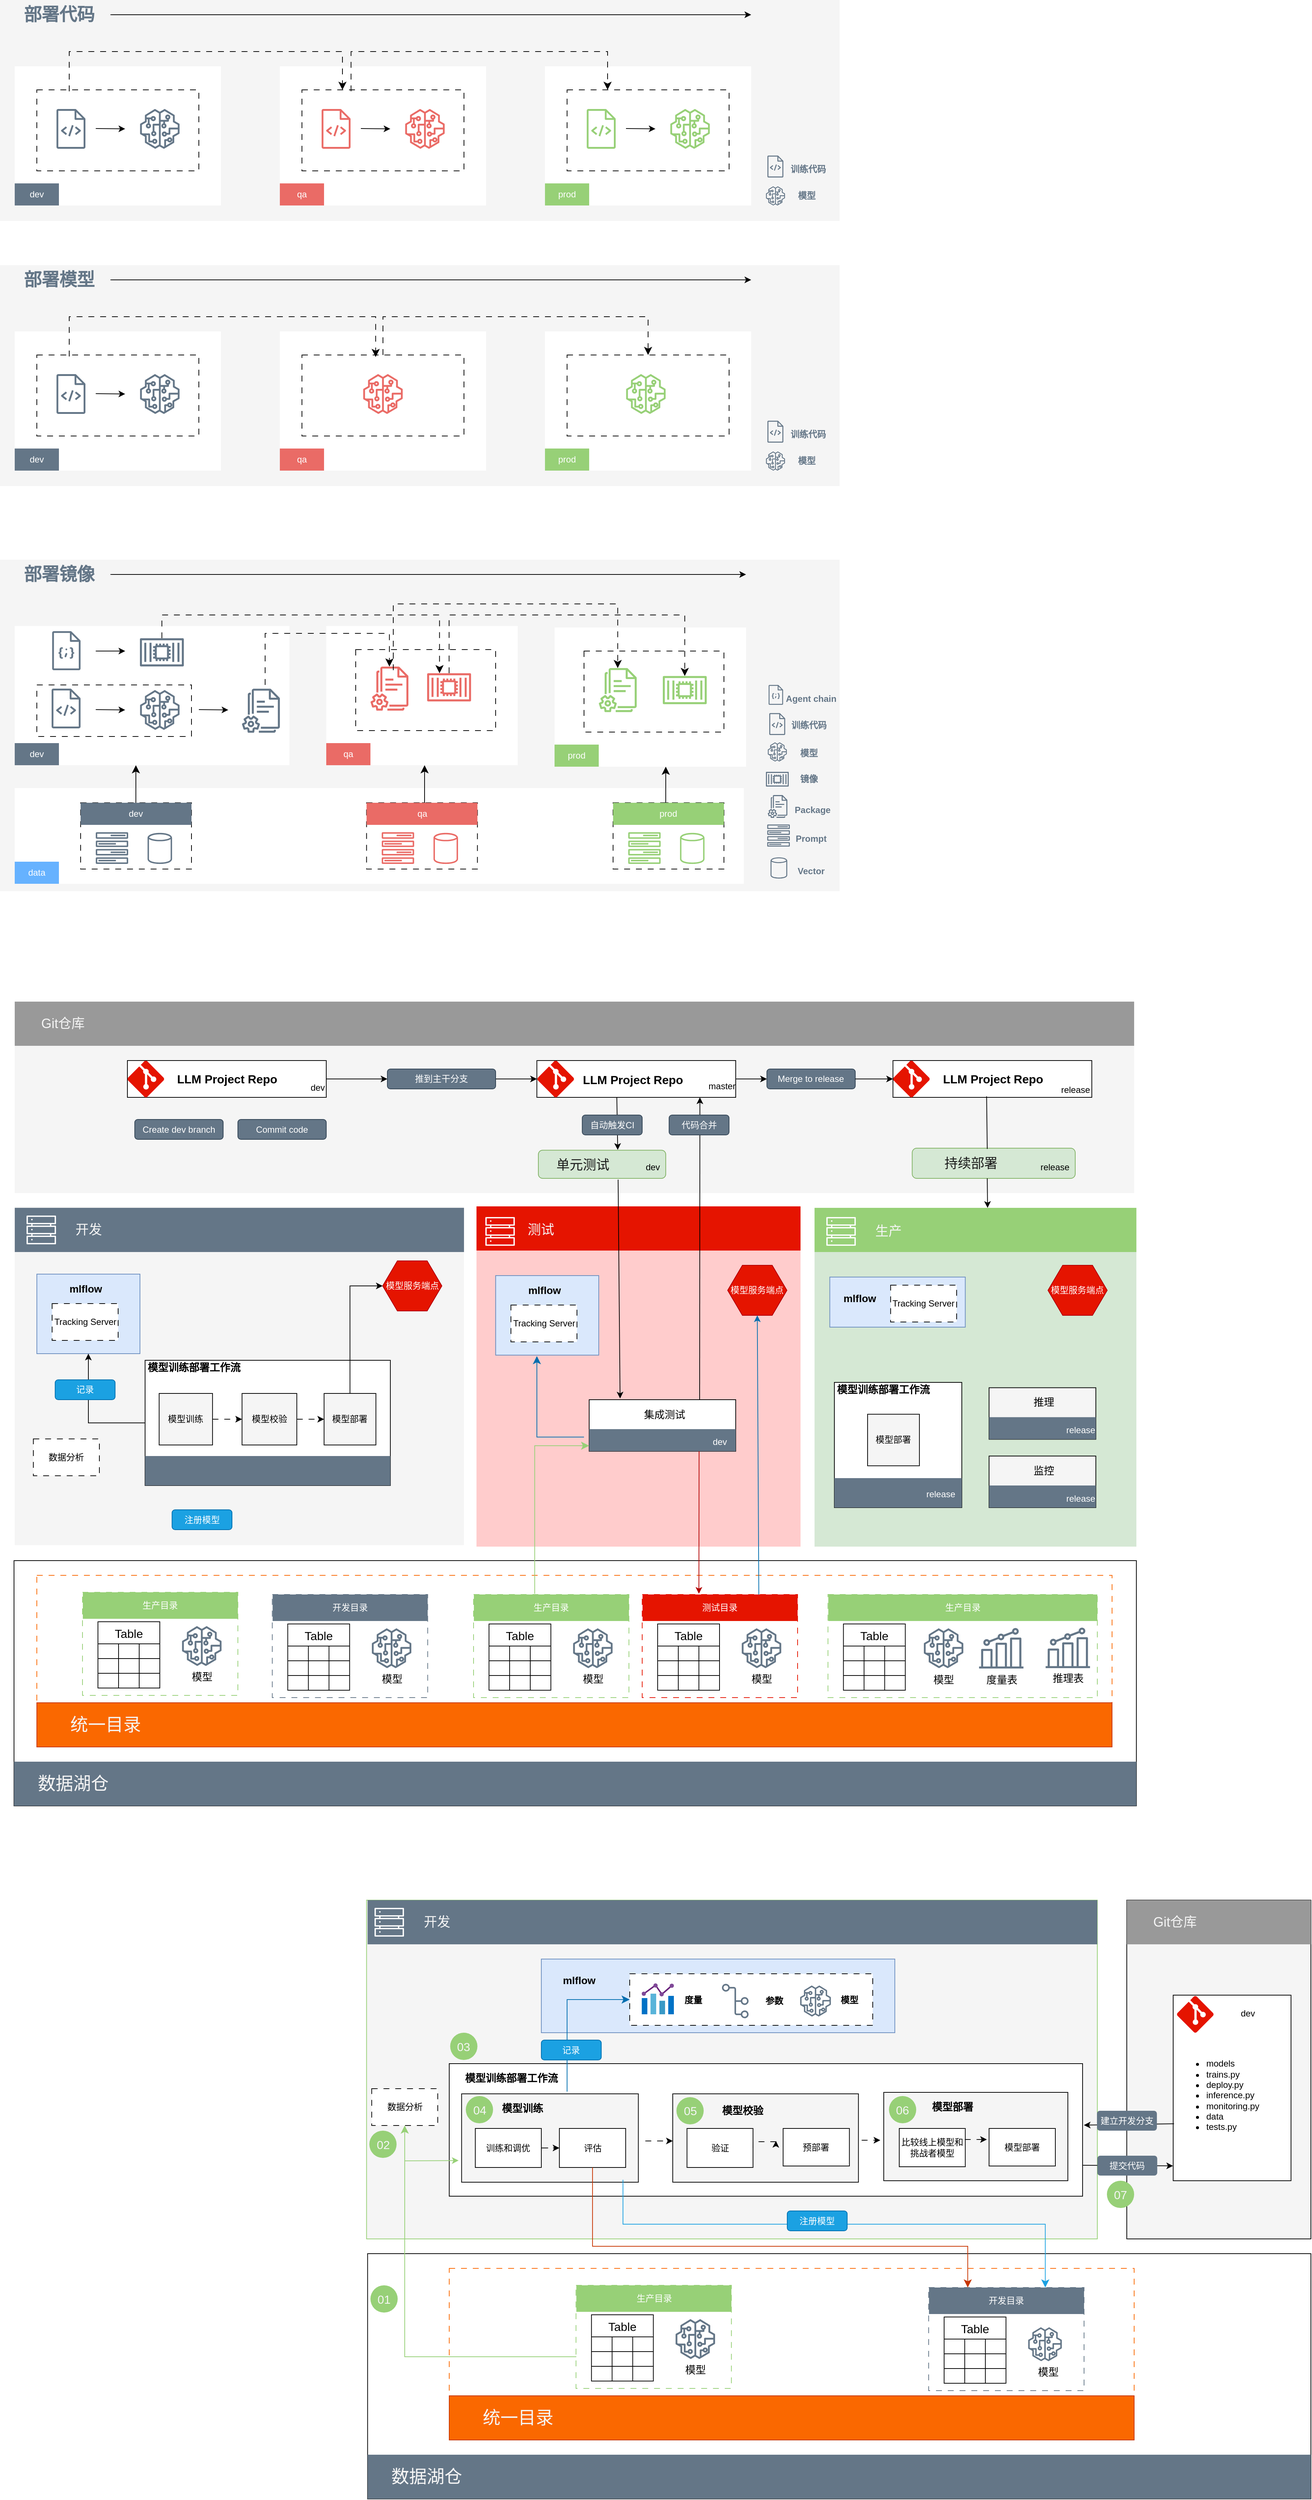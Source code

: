 <mxfile version="26.1.3">
  <diagram name="第 1 页" id="6lDCXm_uTLjBW1uI_MFd">
    <mxGraphModel dx="2693" dy="977" grid="1" gridSize="10" guides="1" tooltips="1" connect="1" arrows="1" fold="1" page="1" pageScale="1" pageWidth="827" pageHeight="1169" math="0" shadow="0">
      <root>
        <mxCell id="0" />
        <mxCell id="1" parent="0" />
        <mxCell id="HgP9RWevJ02wyxw5UXSQ-108" value="" style="rounded=0;whiteSpace=wrap;html=1;fillColor=#F5F5F5;" vertex="1" parent="1">
          <mxGeometry x="1470" y="2820" width="250" height="460" as="geometry" />
        </mxCell>
        <mxCell id="JcJDtZIdfet0dapsfC1r-50" value="" style="rounded=0;whiteSpace=wrap;html=1;fillColor=#f5f5f5;fontColor=#333333;strokeColor=none;" parent="1" vertex="1">
          <mxGeometry x="-60" y="240" width="1140" height="300" as="geometry" />
        </mxCell>
        <mxCell id="JcJDtZIdfet0dapsfC1r-26" value="" style="rounded=0;whiteSpace=wrap;html=1;strokeColor=none;" parent="1" vertex="1">
          <mxGeometry x="-40" y="330" width="280" height="189" as="geometry" />
        </mxCell>
        <mxCell id="JcJDtZIdfet0dapsfC1r-16" value="" style="rounded=0;whiteSpace=wrap;html=1;dashed=1;dashPattern=8 8;" parent="1" vertex="1">
          <mxGeometry x="-10" y="362" width="220" height="110" as="geometry" />
        </mxCell>
        <mxCell id="JcJDtZIdfet0dapsfC1r-3" value="" style="sketch=0;outlineConnect=0;dashed=0;verticalLabelPosition=bottom;verticalAlign=top;align=center;html=1;fontSize=12;fontStyle=0;aspect=fixed;pointerEvents=1;shape=mxgraph.aws4.sagemaker_model;fillColor=#647687;strokeColor=#314354;fontColor=#ffffff;" parent="1" vertex="1">
          <mxGeometry x="130" y="388" width="54" height="54" as="geometry" />
        </mxCell>
        <mxCell id="JcJDtZIdfet0dapsfC1r-4" value="" style="sketch=0;outlineConnect=0;fillColor=#647687;strokeColor=#314354;dashed=0;verticalLabelPosition=bottom;verticalAlign=top;align=center;html=1;fontSize=12;fontStyle=0;aspect=fixed;pointerEvents=1;shape=mxgraph.aws4.source_code;fontColor=#ffffff;" parent="1" vertex="1">
          <mxGeometry x="16.62" y="388" width="39.46" height="54" as="geometry" />
        </mxCell>
        <mxCell id="JcJDtZIdfet0dapsfC1r-11" value="" style="endArrow=classic;html=1;rounded=0;" parent="1" edge="1">
          <mxGeometry width="50" height="50" relative="1" as="geometry">
            <mxPoint x="70" y="414.5" as="sourcePoint" />
            <mxPoint x="110" y="415" as="targetPoint" />
          </mxGeometry>
        </mxCell>
        <mxCell id="JcJDtZIdfet0dapsfC1r-27" value="dev" style="rounded=0;whiteSpace=wrap;html=1;fillColor=#647687;fontColor=#ffffff;strokeColor=none;" parent="1" vertex="1">
          <mxGeometry x="-40" y="489" width="60" height="30" as="geometry" />
        </mxCell>
        <mxCell id="JcJDtZIdfet0dapsfC1r-38" value="" style="rounded=0;whiteSpace=wrap;html=1;strokeColor=none;" parent="1" vertex="1">
          <mxGeometry x="320" y="330" width="280" height="189" as="geometry" />
        </mxCell>
        <mxCell id="JcJDtZIdfet0dapsfC1r-39" value="" style="rounded=0;whiteSpace=wrap;html=1;dashed=1;dashPattern=8 8;" parent="1" vertex="1">
          <mxGeometry x="350" y="362" width="220" height="110" as="geometry" />
        </mxCell>
        <mxCell id="JcJDtZIdfet0dapsfC1r-40" value="" style="sketch=0;outlineConnect=0;dashed=0;verticalLabelPosition=bottom;verticalAlign=top;align=center;html=1;fontSize=12;fontStyle=0;aspect=fixed;pointerEvents=1;shape=mxgraph.aws4.sagemaker_model;fillColor=#EA6B66;strokeColor=#b85450;" parent="1" vertex="1">
          <mxGeometry x="490" y="388" width="54" height="54" as="geometry" />
        </mxCell>
        <mxCell id="JcJDtZIdfet0dapsfC1r-41" value="" style="sketch=0;outlineConnect=0;fillColor=#EA6B66;strokeColor=#b85450;dashed=0;verticalLabelPosition=bottom;verticalAlign=top;align=center;html=1;fontSize=12;fontStyle=0;aspect=fixed;pointerEvents=1;shape=mxgraph.aws4.source_code;" parent="1" vertex="1">
          <mxGeometry x="376.62" y="388" width="39.46" height="54" as="geometry" />
        </mxCell>
        <mxCell id="JcJDtZIdfet0dapsfC1r-42" value="" style="endArrow=classic;html=1;rounded=0;" parent="1" edge="1">
          <mxGeometry width="50" height="50" relative="1" as="geometry">
            <mxPoint x="430" y="414.5" as="sourcePoint" />
            <mxPoint x="470" y="415" as="targetPoint" />
          </mxGeometry>
        </mxCell>
        <mxCell id="JcJDtZIdfet0dapsfC1r-43" value="qa" style="rounded=0;whiteSpace=wrap;html=1;fillColor=#EA6B66;strokeColor=none;fontColor=#FFFFFF;" parent="1" vertex="1">
          <mxGeometry x="320" y="489" width="60" height="30" as="geometry" />
        </mxCell>
        <mxCell id="JcJDtZIdfet0dapsfC1r-44" value="" style="rounded=0;whiteSpace=wrap;html=1;strokeColor=none;" parent="1" vertex="1">
          <mxGeometry x="680" y="330" width="280" height="189" as="geometry" />
        </mxCell>
        <mxCell id="JcJDtZIdfet0dapsfC1r-45" value="" style="rounded=0;whiteSpace=wrap;html=1;dashed=1;dashPattern=8 8;" parent="1" vertex="1">
          <mxGeometry x="710" y="362" width="220" height="110" as="geometry" />
        </mxCell>
        <mxCell id="JcJDtZIdfet0dapsfC1r-46" value="" style="sketch=0;outlineConnect=0;dashed=0;verticalLabelPosition=bottom;verticalAlign=top;align=center;html=1;fontSize=12;fontStyle=0;aspect=fixed;pointerEvents=1;shape=mxgraph.aws4.sagemaker_model;fillColor=#97D077;strokeColor=#82b366;" parent="1" vertex="1">
          <mxGeometry x="850" y="388" width="54" height="54" as="geometry" />
        </mxCell>
        <mxCell id="JcJDtZIdfet0dapsfC1r-47" value="" style="sketch=0;outlineConnect=0;fillColor=#97D077;strokeColor=#82b366;dashed=0;verticalLabelPosition=bottom;verticalAlign=top;align=center;html=1;fontSize=12;fontStyle=0;aspect=fixed;pointerEvents=1;shape=mxgraph.aws4.source_code;" parent="1" vertex="1">
          <mxGeometry x="736.62" y="388" width="39.46" height="54" as="geometry" />
        </mxCell>
        <mxCell id="JcJDtZIdfet0dapsfC1r-48" value="" style="endArrow=classic;html=1;rounded=0;" parent="1" edge="1">
          <mxGeometry width="50" height="50" relative="1" as="geometry">
            <mxPoint x="790" y="414.5" as="sourcePoint" />
            <mxPoint x="830" y="415" as="targetPoint" />
          </mxGeometry>
        </mxCell>
        <mxCell id="JcJDtZIdfet0dapsfC1r-49" value="prod" style="rounded=0;whiteSpace=wrap;html=1;fillColor=#97D077;strokeColor=none;fontColor=#FFFFFF;" parent="1" vertex="1">
          <mxGeometry x="680" y="489" width="60" height="30" as="geometry" />
        </mxCell>
        <mxCell id="JcJDtZIdfet0dapsfC1r-51" value="部署代码" style="text;strokeColor=none;fillColor=none;html=1;fontSize=24;fontStyle=1;verticalAlign=middle;align=center;fontColor=#647687;" parent="1" vertex="1">
          <mxGeometry x="-30" y="240" width="100" height="40" as="geometry" />
        </mxCell>
        <mxCell id="JcJDtZIdfet0dapsfC1r-57" value="" style="endArrow=classic;html=1;rounded=0;" parent="1" edge="1">
          <mxGeometry width="50" height="50" relative="1" as="geometry">
            <mxPoint x="90" y="260" as="sourcePoint" />
            <mxPoint x="960" y="260" as="targetPoint" />
          </mxGeometry>
        </mxCell>
        <mxCell id="JcJDtZIdfet0dapsfC1r-58" value="" style="edgeStyle=elbowEdgeStyle;elbow=vertical;endArrow=classic;html=1;curved=0;rounded=0;endSize=8;startSize=8;entryX=0.25;entryY=0;entryDx=0;entryDy=0;dashed=1;dashPattern=8 8;exitX=0.2;exitY=0.018;exitDx=0;exitDy=0;exitPerimeter=0;" parent="1" source="JcJDtZIdfet0dapsfC1r-16" target="JcJDtZIdfet0dapsfC1r-39" edge="1">
          <mxGeometry width="50" height="50" relative="1" as="geometry">
            <mxPoint x="80" y="350" as="sourcePoint" />
            <mxPoint x="130" y="300" as="targetPoint" />
            <Array as="points">
              <mxPoint x="240" y="310" />
            </Array>
          </mxGeometry>
        </mxCell>
        <mxCell id="JcJDtZIdfet0dapsfC1r-59" value="" style="edgeStyle=elbowEdgeStyle;elbow=vertical;endArrow=classic;html=1;curved=0;rounded=0;endSize=8;startSize=8;entryX=0.25;entryY=0;entryDx=0;entryDy=0;dashed=1;dashPattern=8 8;exitX=0.303;exitY=0.018;exitDx=0;exitDy=0;exitPerimeter=0;" parent="1" source="JcJDtZIdfet0dapsfC1r-39" target="JcJDtZIdfet0dapsfC1r-45" edge="1">
          <mxGeometry width="50" height="50" relative="1" as="geometry">
            <mxPoint x="417" y="350" as="sourcePoint" />
            <mxPoint x="550" y="300" as="targetPoint" />
            <Array as="points">
              <mxPoint x="530" y="310" />
            </Array>
          </mxGeometry>
        </mxCell>
        <mxCell id="JcJDtZIdfet0dapsfC1r-60" value="" style="sketch=0;outlineConnect=0;fillColor=#647687;strokeColor=#314354;dashed=0;verticalLabelPosition=bottom;verticalAlign=top;align=center;html=1;fontSize=12;fontStyle=0;aspect=fixed;pointerEvents=1;shape=mxgraph.aws4.source_code;fontColor=#ffffff;" parent="1" vertex="1">
          <mxGeometry x="982" y="451.25" width="21.74" height="29.75" as="geometry" />
        </mxCell>
        <mxCell id="JcJDtZIdfet0dapsfC1r-61" value="" style="sketch=0;outlineConnect=0;dashed=0;verticalLabelPosition=bottom;verticalAlign=top;align=center;html=1;fontSize=12;fontStyle=0;aspect=fixed;pointerEvents=1;shape=mxgraph.aws4.sagemaker_model;fillColor=#647687;strokeColor=#314354;fontColor=#ffffff;" parent="1" vertex="1">
          <mxGeometry x="980" y="493" width="26" height="26" as="geometry" />
        </mxCell>
        <mxCell id="JcJDtZIdfet0dapsfC1r-62" value="&lt;font style=&quot;font-size: 12px;&quot;&gt;训练代码&lt;/font&gt;" style="text;strokeColor=none;fillColor=none;html=1;fontSize=24;fontStyle=1;verticalAlign=middle;align=center;fontColor=#647687;" parent="1" vertex="1">
          <mxGeometry x="1007" y="451.75" width="60" height="29.25" as="geometry" />
        </mxCell>
        <mxCell id="JcJDtZIdfet0dapsfC1r-63" value="模型" style="text;strokeColor=none;fillColor=none;html=1;fontSize=12;fontStyle=1;verticalAlign=middle;align=center;fontColor=#647687;" parent="1" vertex="1">
          <mxGeometry x="1006" y="493" width="58.26" height="26" as="geometry" />
        </mxCell>
        <mxCell id="JcJDtZIdfet0dapsfC1r-64" value="" style="rounded=0;whiteSpace=wrap;html=1;fillColor=#f5f5f5;fontColor=#333333;strokeColor=none;" parent="1" vertex="1">
          <mxGeometry x="-60" y="1000" width="1140" height="450" as="geometry" />
        </mxCell>
        <mxCell id="JcJDtZIdfet0dapsfC1r-65" value="" style="rounded=0;whiteSpace=wrap;html=1;strokeColor=none;" parent="1" vertex="1">
          <mxGeometry x="-40" y="1090" width="373" height="189" as="geometry" />
        </mxCell>
        <mxCell id="JcJDtZIdfet0dapsfC1r-66" value="" style="rounded=0;whiteSpace=wrap;html=1;dashed=1;dashPattern=8 8;" parent="1" vertex="1">
          <mxGeometry x="-10" y="1170" width="210" height="70" as="geometry" />
        </mxCell>
        <mxCell id="JcJDtZIdfet0dapsfC1r-67" value="" style="sketch=0;outlineConnect=0;dashed=0;verticalLabelPosition=bottom;verticalAlign=top;align=center;html=1;fontSize=12;fontStyle=0;aspect=fixed;pointerEvents=1;shape=mxgraph.aws4.sagemaker_model;fillColor=#647687;strokeColor=#314354;fontColor=#ffffff;" parent="1" vertex="1">
          <mxGeometry x="130" y="1177" width="54" height="54" as="geometry" />
        </mxCell>
        <mxCell id="JcJDtZIdfet0dapsfC1r-68" value="" style="sketch=0;outlineConnect=0;fillColor=#647687;strokeColor=#314354;dashed=0;verticalLabelPosition=bottom;verticalAlign=top;align=center;html=1;fontSize=12;fontStyle=0;aspect=fixed;pointerEvents=1;shape=mxgraph.aws4.source_code;fontColor=#ffffff;" parent="1" vertex="1">
          <mxGeometry x="10.0" y="1175" width="39.46" height="54" as="geometry" />
        </mxCell>
        <mxCell id="JcJDtZIdfet0dapsfC1r-69" value="" style="endArrow=classic;html=1;rounded=0;" parent="1" edge="1">
          <mxGeometry width="50" height="50" relative="1" as="geometry">
            <mxPoint x="70" y="1203.5" as="sourcePoint" />
            <mxPoint x="110" y="1204" as="targetPoint" />
          </mxGeometry>
        </mxCell>
        <mxCell id="JcJDtZIdfet0dapsfC1r-70" value="dev" style="rounded=0;whiteSpace=wrap;html=1;fillColor=#647687;fontColor=#ffffff;strokeColor=none;" parent="1" vertex="1">
          <mxGeometry x="-40" y="1249" width="60" height="30" as="geometry" />
        </mxCell>
        <mxCell id="JcJDtZIdfet0dapsfC1r-71" value="" style="rounded=0;whiteSpace=wrap;html=1;strokeColor=none;" parent="1" vertex="1">
          <mxGeometry x="383" y="1090" width="260" height="189" as="geometry" />
        </mxCell>
        <mxCell id="JcJDtZIdfet0dapsfC1r-72" value="" style="rounded=0;whiteSpace=wrap;html=1;dashed=1;dashPattern=8 8;" parent="1" vertex="1">
          <mxGeometry x="423" y="1122" width="190" height="110" as="geometry" />
        </mxCell>
        <mxCell id="JcJDtZIdfet0dapsfC1r-76" value="qa" style="rounded=0;whiteSpace=wrap;html=1;fillColor=#EA6B66;strokeColor=none;fontColor=#FFFFFF;" parent="1" vertex="1">
          <mxGeometry x="383" y="1249" width="60" height="30" as="geometry" />
        </mxCell>
        <mxCell id="JcJDtZIdfet0dapsfC1r-83" value="部署镜像" style="text;strokeColor=none;fillColor=none;html=1;fontSize=24;fontStyle=1;verticalAlign=middle;align=center;fontColor=#647687;" parent="1" vertex="1">
          <mxGeometry x="-30" y="1000" width="100" height="40" as="geometry" />
        </mxCell>
        <mxCell id="JcJDtZIdfet0dapsfC1r-84" value="" style="endArrow=classic;html=1;rounded=0;" parent="1" edge="1">
          <mxGeometry width="50" height="50" relative="1" as="geometry">
            <mxPoint x="90" y="1020" as="sourcePoint" />
            <mxPoint x="953" y="1020" as="targetPoint" />
          </mxGeometry>
        </mxCell>
        <mxCell id="JcJDtZIdfet0dapsfC1r-85" value="" style="edgeStyle=elbowEdgeStyle;elbow=vertical;endArrow=classic;html=1;curved=0;rounded=0;endSize=8;startSize=8;dashed=1;dashPattern=8 8;" parent="1" source="JcJDtZIdfet0dapsfC1r-148" edge="1">
          <mxGeometry width="50" height="50" relative="1" as="geometry">
            <mxPoint x="201" y="1097" as="sourcePoint" />
            <mxPoint x="536.805" y="1154.113" as="targetPoint" />
            <Array as="points">
              <mxPoint x="400" y="1075" />
            </Array>
          </mxGeometry>
        </mxCell>
        <mxCell id="JcJDtZIdfet0dapsfC1r-87" value="" style="sketch=0;outlineConnect=0;fillColor=#647687;strokeColor=#314354;dashed=0;verticalLabelPosition=bottom;verticalAlign=top;align=center;html=1;fontSize=12;fontStyle=0;aspect=fixed;pointerEvents=1;shape=mxgraph.aws4.source_code;fontColor=#ffffff;" parent="1" vertex="1">
          <mxGeometry x="984.49" y="1208.25" width="21.74" height="29.75" as="geometry" />
        </mxCell>
        <mxCell id="JcJDtZIdfet0dapsfC1r-88" value="" style="sketch=0;outlineConnect=0;dashed=0;verticalLabelPosition=bottom;verticalAlign=top;align=center;html=1;fontSize=12;fontStyle=0;aspect=fixed;pointerEvents=1;shape=mxgraph.aws4.sagemaker_model;fillColor=#647687;strokeColor=#314354;fontColor=#ffffff;" parent="1" vertex="1">
          <mxGeometry x="982.49" y="1248" width="26" height="26" as="geometry" />
        </mxCell>
        <mxCell id="JcJDtZIdfet0dapsfC1r-89" value="&lt;font style=&quot;font-size: 12px;&quot;&gt;训练代码&lt;/font&gt;" style="text;strokeColor=none;fillColor=none;html=1;fontSize=24;fontStyle=1;verticalAlign=middle;align=center;fontColor=#647687;" parent="1" vertex="1">
          <mxGeometry x="1008.49" y="1206.75" width="60" height="29.25" as="geometry" />
        </mxCell>
        <mxCell id="JcJDtZIdfet0dapsfC1r-90" value="模型" style="text;strokeColor=none;fillColor=none;html=1;fontSize=12;fontStyle=1;verticalAlign=middle;align=center;fontColor=#647687;" parent="1" vertex="1">
          <mxGeometry x="1008.49" y="1250" width="58.26" height="26" as="geometry" />
        </mxCell>
        <mxCell id="JcJDtZIdfet0dapsfC1r-97" value="" style="endArrow=classic;html=1;rounded=0;" parent="1" edge="1">
          <mxGeometry width="50" height="50" relative="1" as="geometry">
            <mxPoint x="210" y="1203.5" as="sourcePoint" />
            <mxPoint x="250" y="1204.0" as="targetPoint" />
          </mxGeometry>
        </mxCell>
        <mxCell id="JcJDtZIdfet0dapsfC1r-98" value="" style="rounded=0;whiteSpace=wrap;html=1;strokeColor=none;" parent="1" vertex="1">
          <mxGeometry x="693" y="1092" width="260" height="189" as="geometry" />
        </mxCell>
        <mxCell id="JcJDtZIdfet0dapsfC1r-99" value="" style="rounded=0;whiteSpace=wrap;html=1;dashed=1;dashPattern=8 8;" parent="1" vertex="1">
          <mxGeometry x="733" y="1124" width="190" height="110" as="geometry" />
        </mxCell>
        <mxCell id="JcJDtZIdfet0dapsfC1r-104" value="" style="edgeStyle=elbowEdgeStyle;elbow=vertical;endArrow=classic;html=1;curved=0;rounded=0;endSize=8;startSize=8;dashed=1;dashPattern=8 8;" parent="1" source="JcJDtZIdfet0dapsfC1r-149" target="JcJDtZIdfet0dapsfC1r-150" edge="1">
          <mxGeometry width="50" height="50" relative="1" as="geometry">
            <mxPoint x="550" y="1140" as="sourcePoint" />
            <mxPoint x="820" y="1122" as="targetPoint" />
            <Array as="points">
              <mxPoint x="683" y="1075" />
            </Array>
          </mxGeometry>
        </mxCell>
        <mxCell id="JcJDtZIdfet0dapsfC1r-106" value="prod" style="rounded=0;whiteSpace=wrap;html=1;fillColor=#97D077;strokeColor=none;fontColor=#FFFFFF;" parent="1" vertex="1">
          <mxGeometry x="693" y="1251" width="60" height="30" as="geometry" />
        </mxCell>
        <mxCell id="JcJDtZIdfet0dapsfC1r-112" value="" style="rounded=0;whiteSpace=wrap;html=1;fillColor=#f5f5f5;fontColor=#333333;strokeColor=none;" parent="1" vertex="1">
          <mxGeometry x="-60" y="600" width="1140" height="300" as="geometry" />
        </mxCell>
        <mxCell id="JcJDtZIdfet0dapsfC1r-113" value="" style="rounded=0;whiteSpace=wrap;html=1;strokeColor=none;" parent="1" vertex="1">
          <mxGeometry x="-40" y="690" width="280" height="189" as="geometry" />
        </mxCell>
        <mxCell id="JcJDtZIdfet0dapsfC1r-114" value="" style="rounded=0;whiteSpace=wrap;html=1;dashed=1;dashPattern=8 8;" parent="1" vertex="1">
          <mxGeometry x="-10" y="722" width="220" height="110" as="geometry" />
        </mxCell>
        <mxCell id="JcJDtZIdfet0dapsfC1r-115" value="" style="sketch=0;outlineConnect=0;dashed=0;verticalLabelPosition=bottom;verticalAlign=top;align=center;html=1;fontSize=12;fontStyle=0;aspect=fixed;pointerEvents=1;shape=mxgraph.aws4.sagemaker_model;fillColor=#647687;strokeColor=#314354;fontColor=#ffffff;" parent="1" vertex="1">
          <mxGeometry x="130" y="748" width="54" height="54" as="geometry" />
        </mxCell>
        <mxCell id="JcJDtZIdfet0dapsfC1r-116" value="" style="sketch=0;outlineConnect=0;fillColor=#647687;strokeColor=#314354;dashed=0;verticalLabelPosition=bottom;verticalAlign=top;align=center;html=1;fontSize=12;fontStyle=0;aspect=fixed;pointerEvents=1;shape=mxgraph.aws4.source_code;fontColor=#ffffff;" parent="1" vertex="1">
          <mxGeometry x="16.62" y="748" width="39.46" height="54" as="geometry" />
        </mxCell>
        <mxCell id="JcJDtZIdfet0dapsfC1r-117" value="" style="endArrow=classic;html=1;rounded=0;" parent="1" edge="1">
          <mxGeometry width="50" height="50" relative="1" as="geometry">
            <mxPoint x="70" y="774.5" as="sourcePoint" />
            <mxPoint x="110" y="775" as="targetPoint" />
          </mxGeometry>
        </mxCell>
        <mxCell id="JcJDtZIdfet0dapsfC1r-118" value="dev" style="rounded=0;whiteSpace=wrap;html=1;fillColor=#647687;fontColor=#ffffff;strokeColor=none;" parent="1" vertex="1">
          <mxGeometry x="-40" y="849" width="60" height="30" as="geometry" />
        </mxCell>
        <mxCell id="JcJDtZIdfet0dapsfC1r-119" value="" style="rounded=0;whiteSpace=wrap;html=1;strokeColor=none;" parent="1" vertex="1">
          <mxGeometry x="320" y="690" width="280" height="189" as="geometry" />
        </mxCell>
        <mxCell id="JcJDtZIdfet0dapsfC1r-120" value="" style="rounded=0;whiteSpace=wrap;html=1;dashed=1;dashPattern=8 8;" parent="1" vertex="1">
          <mxGeometry x="350" y="722" width="220" height="110" as="geometry" />
        </mxCell>
        <mxCell id="JcJDtZIdfet0dapsfC1r-121" value="" style="sketch=0;outlineConnect=0;dashed=0;verticalLabelPosition=bottom;verticalAlign=top;align=center;html=1;fontSize=12;fontStyle=0;aspect=fixed;pointerEvents=1;shape=mxgraph.aws4.sagemaker_model;fillColor=#EA6B66;strokeColor=#b85450;" parent="1" vertex="1">
          <mxGeometry x="433" y="748" width="54" height="54" as="geometry" />
        </mxCell>
        <mxCell id="JcJDtZIdfet0dapsfC1r-124" value="qa" style="rounded=0;whiteSpace=wrap;html=1;fillColor=#EA6B66;strokeColor=none;fontColor=#FFFFFF;" parent="1" vertex="1">
          <mxGeometry x="320" y="849" width="60" height="30" as="geometry" />
        </mxCell>
        <mxCell id="JcJDtZIdfet0dapsfC1r-125" value="" style="rounded=0;whiteSpace=wrap;html=1;strokeColor=none;" parent="1" vertex="1">
          <mxGeometry x="680" y="690" width="280" height="189" as="geometry" />
        </mxCell>
        <mxCell id="JcJDtZIdfet0dapsfC1r-126" value="" style="rounded=0;whiteSpace=wrap;html=1;dashed=1;dashPattern=8 8;" parent="1" vertex="1">
          <mxGeometry x="710" y="722" width="220" height="110" as="geometry" />
        </mxCell>
        <mxCell id="JcJDtZIdfet0dapsfC1r-127" value="" style="sketch=0;outlineConnect=0;dashed=0;verticalLabelPosition=bottom;verticalAlign=top;align=center;html=1;fontSize=12;fontStyle=0;aspect=fixed;pointerEvents=1;shape=mxgraph.aws4.sagemaker_model;fillColor=#97D077;strokeColor=#82b366;" parent="1" vertex="1">
          <mxGeometry x="790" y="748" width="54" height="54" as="geometry" />
        </mxCell>
        <mxCell id="JcJDtZIdfet0dapsfC1r-130" value="prod" style="rounded=0;whiteSpace=wrap;html=1;fillColor=#97D077;strokeColor=none;fontColor=#FFFFFF;" parent="1" vertex="1">
          <mxGeometry x="680" y="849" width="60" height="30" as="geometry" />
        </mxCell>
        <mxCell id="JcJDtZIdfet0dapsfC1r-131" value="部署模型" style="text;strokeColor=none;fillColor=none;html=1;fontSize=24;fontStyle=1;verticalAlign=middle;align=center;fontColor=#647687;" parent="1" vertex="1">
          <mxGeometry x="-30" y="600" width="100" height="40" as="geometry" />
        </mxCell>
        <mxCell id="JcJDtZIdfet0dapsfC1r-132" value="" style="endArrow=classic;html=1;rounded=0;" parent="1" edge="1">
          <mxGeometry width="50" height="50" relative="1" as="geometry">
            <mxPoint x="90" y="620" as="sourcePoint" />
            <mxPoint x="960" y="620" as="targetPoint" />
          </mxGeometry>
        </mxCell>
        <mxCell id="JcJDtZIdfet0dapsfC1r-133" value="" style="edgeStyle=elbowEdgeStyle;elbow=vertical;endArrow=classic;html=1;curved=0;rounded=0;endSize=8;startSize=8;entryX=0.455;entryY=0.025;entryDx=0;entryDy=0;dashed=1;dashPattern=8 8;exitX=0.2;exitY=0.018;exitDx=0;exitDy=0;exitPerimeter=0;entryPerimeter=0;" parent="1" source="JcJDtZIdfet0dapsfC1r-114" target="JcJDtZIdfet0dapsfC1r-120" edge="1">
          <mxGeometry width="50" height="50" relative="1" as="geometry">
            <mxPoint x="80" y="710" as="sourcePoint" />
            <mxPoint x="130" y="660" as="targetPoint" />
            <Array as="points">
              <mxPoint x="240" y="670" />
            </Array>
          </mxGeometry>
        </mxCell>
        <mxCell id="JcJDtZIdfet0dapsfC1r-134" value="" style="edgeStyle=elbowEdgeStyle;elbow=vertical;endArrow=classic;html=1;curved=0;rounded=0;endSize=8;startSize=8;dashed=1;dashPattern=8 8;exitX=0.5;exitY=0;exitDx=0;exitDy=0;" parent="1" source="JcJDtZIdfet0dapsfC1r-120" target="JcJDtZIdfet0dapsfC1r-126" edge="1">
          <mxGeometry width="50" height="50" relative="1" as="geometry">
            <mxPoint x="417" y="710" as="sourcePoint" />
            <mxPoint x="550" y="660" as="targetPoint" />
            <Array as="points">
              <mxPoint x="530" y="670" />
            </Array>
          </mxGeometry>
        </mxCell>
        <mxCell id="JcJDtZIdfet0dapsfC1r-135" value="" style="sketch=0;outlineConnect=0;fillColor=#647687;strokeColor=#314354;dashed=0;verticalLabelPosition=bottom;verticalAlign=top;align=center;html=1;fontSize=12;fontStyle=0;aspect=fixed;pointerEvents=1;shape=mxgraph.aws4.source_code;fontColor=#ffffff;" parent="1" vertex="1">
          <mxGeometry x="982" y="811.25" width="21.74" height="29.75" as="geometry" />
        </mxCell>
        <mxCell id="JcJDtZIdfet0dapsfC1r-136" value="" style="sketch=0;outlineConnect=0;dashed=0;verticalLabelPosition=bottom;verticalAlign=top;align=center;html=1;fontSize=12;fontStyle=0;aspect=fixed;pointerEvents=1;shape=mxgraph.aws4.sagemaker_model;fillColor=#647687;strokeColor=#314354;fontColor=#ffffff;" parent="1" vertex="1">
          <mxGeometry x="980" y="853" width="26" height="26" as="geometry" />
        </mxCell>
        <mxCell id="JcJDtZIdfet0dapsfC1r-137" value="&lt;font style=&quot;font-size: 12px;&quot;&gt;训练代码&lt;/font&gt;" style="text;strokeColor=none;fillColor=none;html=1;fontSize=24;fontStyle=1;verticalAlign=middle;align=center;fontColor=#647687;" parent="1" vertex="1">
          <mxGeometry x="1007" y="811.75" width="60" height="29.25" as="geometry" />
        </mxCell>
        <mxCell id="JcJDtZIdfet0dapsfC1r-138" value="模型" style="text;strokeColor=none;fillColor=none;html=1;fontSize=12;fontStyle=1;verticalAlign=middle;align=center;fontColor=#647687;" parent="1" vertex="1">
          <mxGeometry x="1006" y="853" width="58.26" height="26" as="geometry" />
        </mxCell>
        <mxCell id="JcJDtZIdfet0dapsfC1r-139" value="镜像" style="text;strokeColor=none;fillColor=none;html=1;fontSize=12;fontStyle=1;verticalAlign=middle;align=center;fontColor=#647687;" parent="1" vertex="1">
          <mxGeometry x="1008.49" y="1285" width="58.26" height="26" as="geometry" />
        </mxCell>
        <mxCell id="JcJDtZIdfet0dapsfC1r-140" value="" style="sketch=0;outlineConnect=0;fontColor=#ffffff;fillColor=#647687;strokeColor=#314354;dashed=0;verticalLabelPosition=bottom;verticalAlign=top;align=center;html=1;fontSize=12;fontStyle=0;aspect=fixed;pointerEvents=1;shape=mxgraph.aws4.documents2;" parent="1" vertex="1">
          <mxGeometry x="268.46" y="1175" width="51.54" height="60" as="geometry" />
        </mxCell>
        <mxCell id="JcJDtZIdfet0dapsfC1r-141" value="" style="sketch=0;outlineConnect=0;fontColor=#ffffff;fillColor=#647687;strokeColor=#314354;dashed=0;verticalLabelPosition=bottom;verticalAlign=top;align=center;html=1;fontSize=12;fontStyle=0;aspect=fixed;pointerEvents=1;shape=mxgraph.aws4.json_script;" parent="1" vertex="1">
          <mxGeometry x="10.73" y="1097" width="38.73" height="53" as="geometry" />
        </mxCell>
        <mxCell id="JcJDtZIdfet0dapsfC1r-142" value="" style="endArrow=classic;html=1;rounded=0;" parent="1" edge="1">
          <mxGeometry width="50" height="50" relative="1" as="geometry">
            <mxPoint x="70" y="1124" as="sourcePoint" />
            <mxPoint x="110" y="1124" as="targetPoint" />
          </mxGeometry>
        </mxCell>
        <mxCell id="JcJDtZIdfet0dapsfC1r-143" value="" style="sketch=0;outlineConnect=0;fontColor=#ffffff;fillColor=#EA6B66;strokeColor=#314354;dashed=0;verticalLabelPosition=bottom;verticalAlign=top;align=center;html=1;fontSize=12;fontStyle=0;aspect=fixed;pointerEvents=1;shape=mxgraph.aws4.documents2;" parent="1" vertex="1">
          <mxGeometry x="443" y="1145" width="51.54" height="60" as="geometry" />
        </mxCell>
        <mxCell id="JcJDtZIdfet0dapsfC1r-144" value="" style="rounded=0;whiteSpace=wrap;html=1;strokeColor=none;" parent="1" vertex="1">
          <mxGeometry x="-40" y="1310" width="990" height="130" as="geometry" />
        </mxCell>
        <mxCell id="JcJDtZIdfet0dapsfC1r-145" value="data" style="rounded=0;whiteSpace=wrap;html=1;fillColor=#66B2FF;strokeColor=none;fontColor=#FFFFFF;" parent="1" vertex="1">
          <mxGeometry x="-40" y="1410" width="60" height="30" as="geometry" />
        </mxCell>
        <mxCell id="JcJDtZIdfet0dapsfC1r-147" value="" style="sketch=0;outlineConnect=0;fontColor=#ffffff;fillColor=#97D077;strokeColor=#314354;dashed=0;verticalLabelPosition=bottom;verticalAlign=top;align=center;html=1;fontSize=12;fontStyle=0;aspect=fixed;pointerEvents=1;shape=mxgraph.aws4.documents2;" parent="1" vertex="1">
          <mxGeometry x="753" y="1147" width="51.54" height="60" as="geometry" />
        </mxCell>
        <mxCell id="JcJDtZIdfet0dapsfC1r-148" value="" style="sketch=0;outlineConnect=0;fontColor=#ffffff;fillColor=#647687;strokeColor=#314354;dashed=0;verticalLabelPosition=bottom;verticalAlign=top;align=center;html=1;fontSize=12;fontStyle=0;aspect=fixed;pointerEvents=1;shape=mxgraph.aws4.container_2;" parent="1" vertex="1">
          <mxGeometry x="130" y="1106.5" width="59.61" height="38.5" as="geometry" />
        </mxCell>
        <mxCell id="JcJDtZIdfet0dapsfC1r-149" value="" style="sketch=0;outlineConnect=0;fontColor=#ffffff;fillColor=#EA6B66;strokeColor=#314354;dashed=0;verticalLabelPosition=bottom;verticalAlign=top;align=center;html=1;fontSize=12;fontStyle=0;aspect=fixed;pointerEvents=1;shape=mxgraph.aws4.container_2;" parent="1" vertex="1">
          <mxGeometry x="520" y="1154" width="59.61" height="38.5" as="geometry" />
        </mxCell>
        <mxCell id="JcJDtZIdfet0dapsfC1r-150" value="" style="sketch=0;outlineConnect=0;fontColor=#ffffff;fillColor=#97D077;strokeColor=#3A5431;dashed=0;verticalLabelPosition=bottom;verticalAlign=top;align=center;html=1;fontSize=12;fontStyle=0;aspect=fixed;pointerEvents=1;shape=mxgraph.aws4.container_2;" parent="1" vertex="1">
          <mxGeometry x="840" y="1157.75" width="59.61" height="38.5" as="geometry" />
        </mxCell>
        <mxCell id="JcJDtZIdfet0dapsfC1r-151" value="" style="edgeStyle=elbowEdgeStyle;elbow=vertical;endArrow=classic;html=1;curved=0;rounded=0;endSize=8;startSize=8;dashed=1;dashPattern=8 8;" parent="1" target="JcJDtZIdfet0dapsfC1r-143" edge="1">
          <mxGeometry width="50" height="50" relative="1" as="geometry">
            <mxPoint x="300" y="1170" as="sourcePoint" />
            <mxPoint x="350" y="1120" as="targetPoint" />
            <Array as="points">
              <mxPoint x="390" y="1100" />
            </Array>
          </mxGeometry>
        </mxCell>
        <mxCell id="JcJDtZIdfet0dapsfC1r-153" value="" style="edgeStyle=elbowEdgeStyle;elbow=vertical;endArrow=classic;html=1;curved=0;rounded=0;endSize=8;startSize=8;dashed=1;dashPattern=8 8;" parent="1" target="JcJDtZIdfet0dapsfC1r-147" edge="1">
          <mxGeometry width="50" height="50" relative="1" as="geometry">
            <mxPoint x="474" y="1150" as="sourcePoint" />
            <mxPoint x="643" y="1125" as="targetPoint" />
            <Array as="points">
              <mxPoint x="630" y="1060" />
            </Array>
          </mxGeometry>
        </mxCell>
        <mxCell id="JcJDtZIdfet0dapsfC1r-159" value="" style="rounded=0;whiteSpace=wrap;html=1;dashed=1;dashPattern=8 8;" parent="1" vertex="1">
          <mxGeometry x="49.46" y="1330" width="150.54" height="90" as="geometry" />
        </mxCell>
        <mxCell id="JcJDtZIdfet0dapsfC1r-154" value="" style="sketch=0;outlineConnect=0;fontColor=#ffffff;fillColor=#647687;strokeColor=#314354;dashed=0;verticalLabelPosition=bottom;verticalAlign=top;align=center;html=1;fontSize=12;fontStyle=0;aspect=fixed;pointerEvents=1;shape=mxgraph.aws4.container_2;" parent="1" vertex="1">
          <mxGeometry x="980" y="1288" width="30.97" height="20" as="geometry" />
        </mxCell>
        <mxCell id="JcJDtZIdfet0dapsfC1r-155" value="" style="sketch=0;outlineConnect=0;fontColor=#ffffff;fillColor=#647687;strokeColor=#314354;dashed=0;verticalLabelPosition=bottom;verticalAlign=top;align=center;html=1;fontSize=12;fontStyle=0;aspect=fixed;pointerEvents=1;shape=mxgraph.aws4.json_script;" parent="1" vertex="1">
          <mxGeometry x="983.63" y="1170" width="19.73" height="27" as="geometry" />
        </mxCell>
        <mxCell id="JcJDtZIdfet0dapsfC1r-156" value="&lt;font style=&quot;font-size: 12px;&quot;&gt;Agent chain&lt;/font&gt;" style="text;strokeColor=none;fillColor=none;html=1;fontSize=24;fontStyle=1;verticalAlign=middle;align=center;fontColor=#647687;" parent="1" vertex="1">
          <mxGeometry x="1010.97" y="1170" width="60" height="29.25" as="geometry" />
        </mxCell>
        <mxCell id="JcJDtZIdfet0dapsfC1r-158" value="" style="sketch=0;outlineConnect=0;fontColor=#ffffff;fillColor=#647687;strokeColor=#314354;dashed=0;verticalLabelPosition=bottom;verticalAlign=top;align=center;html=1;fontSize=12;fontStyle=0;aspect=fixed;pointerEvents=1;shape=mxgraph.aws4.generic_database;" parent="1" vertex="1">
          <mxGeometry x="140.36" y="1370.0" width="33.28" height="44" as="geometry" />
        </mxCell>
        <mxCell id="JcJDtZIdfet0dapsfC1r-160" value="" style="sketch=0;outlineConnect=0;fontColor=#ffffff;fillColor=#647687;strokeColor=#314354;dashed=0;verticalLabelPosition=bottom;verticalAlign=top;align=center;html=1;fontSize=12;fontStyle=0;aspect=fixed;pointerEvents=1;shape=mxgraph.aws4.forums;" parent="1" vertex="1">
          <mxGeometry x="70" y="1370.0" width="44.13" height="43" as="geometry" />
        </mxCell>
        <mxCell id="JcJDtZIdfet0dapsfC1r-162" value="" style="edgeStyle=segmentEdgeStyle;endArrow=classic;html=1;curved=0;rounded=0;endSize=8;startSize=8;entryX=0.5;entryY=1;entryDx=0;entryDy=0;exitX=0.46;exitY=0.022;exitDx=0;exitDy=0;exitPerimeter=0;" parent="1" source="JcJDtZIdfet0dapsfC1r-165" edge="1">
          <mxGeometry width="50" height="50" relative="1" as="geometry">
            <mxPoint x="124.5" y="1320" as="sourcePoint" />
            <mxPoint x="124.5" y="1279" as="targetPoint" />
          </mxGeometry>
        </mxCell>
        <mxCell id="JcJDtZIdfet0dapsfC1r-163" value="" style="edgeStyle=segmentEdgeStyle;endArrow=classic;html=1;curved=0;rounded=0;endSize=8;startSize=8;entryX=0.5;entryY=1;entryDx=0;entryDy=0;exitX=0.5;exitY=0;exitDx=0;exitDy=0;" parent="1" source="JcJDtZIdfet0dapsfC1r-169" edge="1">
          <mxGeometry width="50" height="50" relative="1" as="geometry">
            <mxPoint x="516.5" y="1320" as="sourcePoint" />
            <mxPoint x="516.5" y="1279" as="targetPoint" />
          </mxGeometry>
        </mxCell>
        <mxCell id="JcJDtZIdfet0dapsfC1r-164" value="" style="edgeStyle=segmentEdgeStyle;endArrow=classic;html=1;curved=0;rounded=0;endSize=8;startSize=8;entryX=0.5;entryY=1;entryDx=0;entryDy=0;exitX=0.5;exitY=0;exitDx=0;exitDy=0;" parent="1" source="JcJDtZIdfet0dapsfC1r-173" edge="1">
          <mxGeometry width="50" height="50" relative="1" as="geometry">
            <mxPoint x="844" y="1322" as="sourcePoint" />
            <mxPoint x="844" y="1281" as="targetPoint" />
          </mxGeometry>
        </mxCell>
        <mxCell id="JcJDtZIdfet0dapsfC1r-165" value="dev" style="rounded=0;whiteSpace=wrap;html=1;fillColor=#647687;fontColor=#ffffff;strokeColor=none;" parent="1" vertex="1">
          <mxGeometry x="49.46" y="1330" width="150.54" height="30" as="geometry" />
        </mxCell>
        <mxCell id="JcJDtZIdfet0dapsfC1r-166" value="" style="rounded=0;whiteSpace=wrap;html=1;dashed=1;dashPattern=8 8;" parent="1" vertex="1">
          <mxGeometry x="437.73" y="1330" width="150.54" height="90" as="geometry" />
        </mxCell>
        <mxCell id="JcJDtZIdfet0dapsfC1r-167" value="" style="sketch=0;outlineConnect=0;fontColor=#ffffff;fillColor=#EA6B66;strokeColor=#314354;dashed=0;verticalLabelPosition=bottom;verticalAlign=top;align=center;html=1;fontSize=12;fontStyle=0;aspect=fixed;pointerEvents=1;shape=mxgraph.aws4.generic_database;" parent="1" vertex="1">
          <mxGeometry x="528.63" y="1370.0" width="33.28" height="44" as="geometry" />
        </mxCell>
        <mxCell id="JcJDtZIdfet0dapsfC1r-168" value="" style="sketch=0;outlineConnect=0;fontColor=#ffffff;fillColor=#EA6B66;strokeColor=#314354;dashed=0;verticalLabelPosition=bottom;verticalAlign=top;align=center;html=1;fontSize=12;fontStyle=0;aspect=fixed;pointerEvents=1;shape=mxgraph.aws4.forums;" parent="1" vertex="1">
          <mxGeometry x="458.27" y="1370.0" width="44.13" height="43" as="geometry" />
        </mxCell>
        <mxCell id="JcJDtZIdfet0dapsfC1r-169" value="qa" style="rounded=0;whiteSpace=wrap;html=1;fillColor=#EA6B66;fontColor=#ffffff;strokeColor=none;" parent="1" vertex="1">
          <mxGeometry x="437.73" y="1330" width="150.54" height="30" as="geometry" />
        </mxCell>
        <mxCell id="JcJDtZIdfet0dapsfC1r-170" value="" style="rounded=0;whiteSpace=wrap;html=1;dashed=1;dashPattern=8 8;" parent="1" vertex="1">
          <mxGeometry x="772.46" y="1330" width="150.54" height="90" as="geometry" />
        </mxCell>
        <mxCell id="JcJDtZIdfet0dapsfC1r-171" value="" style="sketch=0;outlineConnect=0;fontColor=#ffffff;fillColor=#97D077;strokeColor=#314354;dashed=0;verticalLabelPosition=bottom;verticalAlign=top;align=center;html=1;fontSize=12;fontStyle=0;aspect=fixed;pointerEvents=1;shape=mxgraph.aws4.generic_database;" parent="1" vertex="1">
          <mxGeometry x="863.36" y="1370.0" width="33.28" height="44" as="geometry" />
        </mxCell>
        <mxCell id="JcJDtZIdfet0dapsfC1r-172" value="" style="sketch=0;outlineConnect=0;fontColor=#ffffff;fillColor=#97D077;strokeColor=#314354;dashed=0;verticalLabelPosition=bottom;verticalAlign=top;align=center;html=1;fontSize=12;fontStyle=0;aspect=fixed;pointerEvents=1;shape=mxgraph.aws4.forums;" parent="1" vertex="1">
          <mxGeometry x="793" y="1370.0" width="44.13" height="43" as="geometry" />
        </mxCell>
        <mxCell id="JcJDtZIdfet0dapsfC1r-173" value="prod" style="rounded=0;whiteSpace=wrap;html=1;fillColor=#97D077;fontColor=#ffffff;strokeColor=none;" parent="1" vertex="1">
          <mxGeometry x="772.46" y="1330" width="150.54" height="30" as="geometry" />
        </mxCell>
        <mxCell id="JcJDtZIdfet0dapsfC1r-175" value="" style="sketch=0;outlineConnect=0;fontColor=#ffffff;fillColor=#647687;strokeColor=#314354;dashed=0;verticalLabelPosition=bottom;verticalAlign=top;align=center;html=1;fontSize=12;fontStyle=0;aspect=fixed;pointerEvents=1;shape=mxgraph.aws4.forums;" parent="1" vertex="1">
          <mxGeometry x="981.75" y="1359.5" width="30.79" height="30" as="geometry" />
        </mxCell>
        <mxCell id="JcJDtZIdfet0dapsfC1r-176" value="&lt;span style=&quot;font-size: 12px;&quot;&gt;Prompt&lt;/span&gt;" style="text;strokeColor=none;fillColor=none;html=1;fontSize=24;fontStyle=1;verticalAlign=middle;align=center;fontColor=#647687;" parent="1" vertex="1">
          <mxGeometry x="1010.97" y="1360.25" width="60" height="29.25" as="geometry" />
        </mxCell>
        <mxCell id="JcJDtZIdfet0dapsfC1r-177" value="" style="sketch=0;outlineConnect=0;fontColor=#ffffff;fillColor=#647687;strokeColor=#314354;dashed=0;verticalLabelPosition=bottom;verticalAlign=top;align=center;html=1;fontSize=12;fontStyle=0;aspect=fixed;pointerEvents=1;shape=mxgraph.aws4.generic_database;" parent="1" vertex="1">
          <mxGeometry x="986.28" y="1403.5" width="22.69" height="30" as="geometry" />
        </mxCell>
        <mxCell id="JcJDtZIdfet0dapsfC1r-179" value="&lt;span style=&quot;font-size: 12px;&quot;&gt;Vector&lt;/span&gt;" style="text;strokeColor=none;fillColor=none;html=1;fontSize=24;fontStyle=1;verticalAlign=middle;align=center;fontColor=#647687;" parent="1" vertex="1">
          <mxGeometry x="1010.97" y="1404.25" width="60" height="29.25" as="geometry" />
        </mxCell>
        <mxCell id="JcJDtZIdfet0dapsfC1r-180" value="" style="sketch=0;outlineConnect=0;fontColor=#ffffff;fillColor=#647687;strokeColor=#314354;dashed=0;verticalLabelPosition=bottom;verticalAlign=top;align=center;html=1;fontSize=12;fontStyle=0;aspect=fixed;pointerEvents=1;shape=mxgraph.aws4.documents2;" parent="1" vertex="1">
          <mxGeometry x="982.49" y="1319.5" width="26.63" height="31" as="geometry" />
        </mxCell>
        <mxCell id="JcJDtZIdfet0dapsfC1r-181" value="&lt;span style=&quot;font-size: 12px; background-color: transparent; color: light-dark(rgb(100, 118, 135), rgb(125, 140, 155));&quot;&gt;Package&lt;/span&gt;" style="text;strokeColor=none;fillColor=none;html=1;fontSize=24;fontStyle=1;verticalAlign=middle;align=center;fontColor=#647687;" parent="1" vertex="1">
          <mxGeometry x="1012.54" y="1321.25" width="60" height="29.25" as="geometry" />
        </mxCell>
        <mxCell id="JcJDtZIdfet0dapsfC1r-182" value="" style="rounded=0;whiteSpace=wrap;html=1;fillColor=#f5f5f5;fontColor=#333333;strokeColor=none;" parent="1" vertex="1">
          <mxGeometry x="-40" y="1600" width="1520" height="260" as="geometry" />
        </mxCell>
        <mxCell id="JcJDtZIdfet0dapsfC1r-184" value="" style="rounded=0;whiteSpace=wrap;html=1;fillColor=#999999;strokeColor=none;align=left;fontSize=17;" parent="1" vertex="1">
          <mxGeometry x="-40" y="1600" width="1520" height="60" as="geometry" />
        </mxCell>
        <mxCell id="JcJDtZIdfet0dapsfC1r-347" style="edgeStyle=orthogonalEdgeStyle;rounded=0;orthogonalLoop=1;jettySize=auto;html=1;entryX=0;entryY=0.5;entryDx=0;entryDy=0;" parent="1" source="JcJDtZIdfet0dapsfC1r-188" target="JcJDtZIdfet0dapsfC1r-210" edge="1">
          <mxGeometry relative="1" as="geometry" />
        </mxCell>
        <mxCell id="JcJDtZIdfet0dapsfC1r-188" value="" style="rounded=0;whiteSpace=wrap;html=1;align=right;" parent="1" vertex="1">
          <mxGeometry x="113" y="1680" width="270" height="50" as="geometry" />
        </mxCell>
        <mxCell id="JcJDtZIdfet0dapsfC1r-185" value="" style="verticalLabelPosition=bottom;html=1;verticalAlign=top;align=center;strokeColor=none;fillColor=#e51400;shape=mxgraph.azure.git_repository;fontColor=#ffffff;" parent="1" vertex="1">
          <mxGeometry x="113" y="1680" width="50" height="50" as="geometry" />
        </mxCell>
        <mxCell id="JcJDtZIdfet0dapsfC1r-190" value="dev" style="text;strokeColor=none;fillColor=none;html=1;fontSize=12;fontStyle=0;verticalAlign=middle;align=center;" parent="1" vertex="1">
          <mxGeometry x="358" y="1704.25" width="25" height="25" as="geometry" />
        </mxCell>
        <mxCell id="JcJDtZIdfet0dapsfC1r-191" value="Git仓库" style="text;strokeColor=none;fillColor=none;html=1;fontSize=18;fontStyle=0;verticalAlign=middle;align=center;fontColor=#F5F5F5;" parent="1" vertex="1">
          <mxGeometry x="-39.79" y="1600" width="129.79" height="60" as="geometry" />
        </mxCell>
        <mxCell id="JcJDtZIdfet0dapsfC1r-193" value="&lt;font style=&quot;font-size: 16px;&quot;&gt;LLM Project Repo&lt;/font&gt;" style="text;strokeColor=none;fillColor=none;html=1;fontSize=18;fontStyle=1;verticalAlign=middle;align=center;" parent="1" vertex="1">
          <mxGeometry x="160.5" y="1685" width="175" height="40" as="geometry" />
        </mxCell>
        <mxCell id="JcJDtZIdfet0dapsfC1r-216" value="" style="edgeStyle=orthogonalEdgeStyle;rounded=0;orthogonalLoop=1;jettySize=auto;html=1;" parent="1" source="JcJDtZIdfet0dapsfC1r-195" target="JcJDtZIdfet0dapsfC1r-212" edge="1">
          <mxGeometry relative="1" as="geometry" />
        </mxCell>
        <mxCell id="JcJDtZIdfet0dapsfC1r-195" value="" style="rounded=0;whiteSpace=wrap;html=1;align=right;" parent="1" vertex="1">
          <mxGeometry x="669" y="1680" width="270" height="50" as="geometry" />
        </mxCell>
        <mxCell id="JcJDtZIdfet0dapsfC1r-196" value="" style="verticalLabelPosition=bottom;html=1;verticalAlign=top;align=center;strokeColor=none;fillColor=#e51400;shape=mxgraph.azure.git_repository;fontColor=#ffffff;" parent="1" vertex="1">
          <mxGeometry x="669.55" y="1680" width="50" height="50" as="geometry" />
        </mxCell>
        <mxCell id="JcJDtZIdfet0dapsfC1r-197" value="" style="shape=image;html=1;verticalAlign=top;verticalLabelPosition=bottom;labelBackgroundColor=#ffffff;imageAspect=0;aspect=fixed;image=https://cdn0.iconfinder.com/data/icons/octicons/1024/git-branch-128.png" parent="1" vertex="1">
          <mxGeometry x="880" y="1704.25" width="21.5" height="21.5" as="geometry" />
        </mxCell>
        <mxCell id="JcJDtZIdfet0dapsfC1r-198" value="master" style="text;strokeColor=none;fillColor=none;html=1;fontSize=12;fontStyle=0;verticalAlign=middle;align=center;" parent="1" vertex="1">
          <mxGeometry x="901.5" y="1700" width="36" height="30" as="geometry" />
        </mxCell>
        <mxCell id="JcJDtZIdfet0dapsfC1r-199" value="&lt;font style=&quot;font-size: 16px;&quot;&gt;LLM Project Repo&lt;/font&gt;" style="text;strokeColor=none;fillColor=none;html=1;fontSize=18;fontStyle=1;verticalAlign=middle;align=center;" parent="1" vertex="1">
          <mxGeometry x="711.96" y="1685.75" width="175" height="40" as="geometry" />
        </mxCell>
        <mxCell id="JcJDtZIdfet0dapsfC1r-200" value="" style="rounded=0;whiteSpace=wrap;html=1;align=right;" parent="1" vertex="1">
          <mxGeometry x="1152.52" y="1680" width="270" height="50" as="geometry" />
        </mxCell>
        <mxCell id="JcJDtZIdfet0dapsfC1r-201" value="" style="verticalLabelPosition=bottom;html=1;verticalAlign=top;align=center;strokeColor=none;fillColor=#e51400;shape=mxgraph.azure.git_repository;fontColor=#ffffff;" parent="1" vertex="1">
          <mxGeometry x="1152.52" y="1680" width="50" height="50" as="geometry" />
        </mxCell>
        <mxCell id="JcJDtZIdfet0dapsfC1r-202" value="" style="shape=image;html=1;verticalAlign=top;verticalLabelPosition=bottom;labelBackgroundColor=#ffffff;imageAspect=0;aspect=fixed;image=https://cdn0.iconfinder.com/data/icons/octicons/1024/git-branch-128.png" parent="1" vertex="1">
          <mxGeometry x="1360.93" y="1704.25" width="21.5" height="21.5" as="geometry" />
        </mxCell>
        <mxCell id="JcJDtZIdfet0dapsfC1r-203" value="release" style="text;strokeColor=none;fillColor=none;html=1;fontSize=12;fontStyle=0;verticalAlign=middle;align=center;" parent="1" vertex="1">
          <mxGeometry x="1379.8" y="1710" width="40.88" height="20" as="geometry" />
        </mxCell>
        <mxCell id="JcJDtZIdfet0dapsfC1r-204" value="&lt;font style=&quot;font-size: 16px;&quot;&gt;LLM Project Repo&lt;/font&gt;" style="text;strokeColor=none;fillColor=none;html=1;fontSize=18;fontStyle=1;verticalAlign=middle;align=center;" parent="1" vertex="1">
          <mxGeometry x="1200.02" y="1685" width="175" height="40" as="geometry" />
        </mxCell>
        <mxCell id="JcJDtZIdfet0dapsfC1r-208" value="Create dev branch" style="rounded=1;whiteSpace=wrap;html=1;fillColor=#647687;fontColor=#ffffff;strokeColor=#314354;" parent="1" vertex="1">
          <mxGeometry x="123" y="1760" width="120" height="27" as="geometry" />
        </mxCell>
        <mxCell id="JcJDtZIdfet0dapsfC1r-209" value="Commit code" style="rounded=1;whiteSpace=wrap;html=1;fillColor=#647687;fontColor=#ffffff;strokeColor=#314354;" parent="1" vertex="1">
          <mxGeometry x="263" y="1760" width="120" height="27" as="geometry" />
        </mxCell>
        <mxCell id="JcJDtZIdfet0dapsfC1r-215" value="" style="edgeStyle=orthogonalEdgeStyle;rounded=0;orthogonalLoop=1;jettySize=auto;html=1;exitX=1;exitY=0.5;exitDx=0;exitDy=0;entryX=0;entryY=0.5;entryDx=0;entryDy=0;" parent="1" source="JcJDtZIdfet0dapsfC1r-210" target="JcJDtZIdfet0dapsfC1r-195" edge="1">
          <mxGeometry relative="1" as="geometry">
            <mxPoint x="638.55" y="1705" as="sourcePoint" />
            <mxPoint x="660" y="1712" as="targetPoint" />
          </mxGeometry>
        </mxCell>
        <mxCell id="JcJDtZIdfet0dapsfC1r-210" value="推到主干分支" style="rounded=1;whiteSpace=wrap;html=1;fillColor=#647687;fontColor=#ffffff;strokeColor=#314354;" parent="1" vertex="1">
          <mxGeometry x="466" y="1691.5" width="147" height="27" as="geometry" />
        </mxCell>
        <mxCell id="JcJDtZIdfet0dapsfC1r-212" value="Merge to release" style="rounded=1;whiteSpace=wrap;html=1;fillColor=#647687;fontColor=#ffffff;strokeColor=#314354;" parent="1" vertex="1">
          <mxGeometry x="981.31" y="1691.5" width="120" height="27" as="geometry" />
        </mxCell>
        <mxCell id="JcJDtZIdfet0dapsfC1r-217" style="edgeStyle=orthogonalEdgeStyle;rounded=0;orthogonalLoop=1;jettySize=auto;html=1;entryX=0;entryY=0.5;entryDx=0;entryDy=0;entryPerimeter=0;" parent="1" source="JcJDtZIdfet0dapsfC1r-212" target="JcJDtZIdfet0dapsfC1r-201" edge="1">
          <mxGeometry relative="1" as="geometry">
            <mxPoint x="1120.18" y="1700.79" as="sourcePoint" />
          </mxGeometry>
        </mxCell>
        <mxCell id="JcJDtZIdfet0dapsfC1r-226" value="" style="rounded=1;whiteSpace=wrap;html=1;fillColor=#d5e8d4;strokeColor=#82b366;" parent="1" vertex="1">
          <mxGeometry x="1178.64" y="1799" width="221.36" height="41" as="geometry" />
        </mxCell>
        <mxCell id="JcJDtZIdfet0dapsfC1r-228" value="" style="shape=image;html=1;verticalAlign=top;verticalLabelPosition=bottom;labelBackgroundColor=#ffffff;imageAspect=0;aspect=fixed;image=https://cdn0.iconfinder.com/data/icons/octicons/1024/git-branch-128.png" parent="1" vertex="1">
          <mxGeometry x="1314.5" y="1814.25" width="21.5" height="21.5" as="geometry" />
        </mxCell>
        <mxCell id="JcJDtZIdfet0dapsfC1r-229" value="release" style="text;strokeColor=none;fillColor=none;html=1;fontSize=12;fontStyle=0;verticalAlign=middle;align=center;" parent="1" vertex="1">
          <mxGeometry x="1352.05" y="1810" width="40.27" height="30" as="geometry" />
        </mxCell>
        <mxCell id="JcJDtZIdfet0dapsfC1r-230" value="" style="rounded=0;whiteSpace=wrap;html=1;fillColor=#f5f5f5;fontColor=#333333;strokeColor=#97D077;" parent="1" vertex="1">
          <mxGeometry x="437.73" y="2820" width="992.27" height="460" as="geometry" />
        </mxCell>
        <mxCell id="JcJDtZIdfet0dapsfC1r-231" value="" style="rounded=0;whiteSpace=wrap;html=1;fillColor=#647687;fontColor=#ffffff;strokeColor=none;" parent="1" vertex="1">
          <mxGeometry x="439.16" y="2820" width="990.84" height="60" as="geometry" />
        </mxCell>
        <mxCell id="JcJDtZIdfet0dapsfC1r-232" value="开发" style="text;strokeColor=none;fillColor=none;html=1;fontSize=18;fontStyle=0;verticalAlign=middle;align=center;fontColor=#F5F5F5;" parent="1" vertex="1">
          <mxGeometry x="455.58" y="2830" width="153.92" height="40" as="geometry" />
        </mxCell>
        <mxCell id="JcJDtZIdfet0dapsfC1r-234" value="" style="sketch=0;outlineConnect=0;fontColor=#FFFFFF;gradientColor=none;fillColor=light-dark(#FFFFFF,#FFFFFF);strokeColor=none;dashed=0;verticalLabelPosition=bottom;verticalAlign=top;align=center;html=1;fontSize=12;fontStyle=0;aspect=fixed;pointerEvents=1;shape=mxgraph.aws4.servers;" parent="1" vertex="1">
          <mxGeometry x="448.54" y="2830" width="40" height="40" as="geometry" />
        </mxCell>
        <mxCell id="JcJDtZIdfet0dapsfC1r-235" value="" style="rounded=0;whiteSpace=wrap;html=1;" parent="1" vertex="1">
          <mxGeometry x="550" y="3042" width="860" height="180" as="geometry" />
        </mxCell>
        <mxCell id="JcJDtZIdfet0dapsfC1r-236" value="" style="rounded=0;whiteSpace=wrap;html=1;fillColor=#F5F5F5;" parent="1" vertex="1">
          <mxGeometry x="566.78" y="3083" width="240" height="120" as="geometry" />
        </mxCell>
        <mxCell id="JcJDtZIdfet0dapsfC1r-241" value="" style="edgeStyle=orthogonalEdgeStyle;rounded=0;orthogonalLoop=1;jettySize=auto;html=1;dashed=1;dashPattern=8 8;" parent="1" source="JcJDtZIdfet0dapsfC1r-238" target="JcJDtZIdfet0dapsfC1r-239" edge="1">
          <mxGeometry relative="1" as="geometry" />
        </mxCell>
        <mxCell id="JcJDtZIdfet0dapsfC1r-238" value="训练和调优" style="rounded=0;whiteSpace=wrap;html=1;" parent="1" vertex="1">
          <mxGeometry x="585.41" y="3130" width="89.64" height="53" as="geometry" />
        </mxCell>
        <mxCell id="JcJDtZIdfet0dapsfC1r-239" value="评估" style="rounded=0;whiteSpace=wrap;html=1;" parent="1" vertex="1">
          <mxGeometry x="699.56" y="3130" width="90" height="53" as="geometry" />
        </mxCell>
        <mxCell id="JcJDtZIdfet0dapsfC1r-243" value="&lt;font&gt;模型训练&lt;/font&gt;" style="text;strokeColor=none;fillColor=none;html=1;fontSize=14;fontStyle=1;verticalAlign=middle;align=center;" parent="1" vertex="1">
          <mxGeometry x="612" y="3083" width="74.08" height="40" as="geometry" />
        </mxCell>
        <mxCell id="JcJDtZIdfet0dapsfC1r-246" value="" style="rounded=0;whiteSpace=wrap;html=1;fillColor=#F5F5F5;" parent="1" vertex="1">
          <mxGeometry x="853.48" y="3083" width="252.14" height="120" as="geometry" />
        </mxCell>
        <mxCell id="JcJDtZIdfet0dapsfC1r-247" value="&lt;font&gt;模型校验&lt;/font&gt;" style="text;strokeColor=none;fillColor=none;html=1;fontSize=14;fontStyle=1;verticalAlign=middle;align=center;" parent="1" vertex="1">
          <mxGeometry x="901.5" y="3086" width="92.62" height="40" as="geometry" />
        </mxCell>
        <mxCell id="JcJDtZIdfet0dapsfC1r-248" value="验证" style="rounded=0;whiteSpace=wrap;html=1;" parent="1" vertex="1">
          <mxGeometry x="872.84" y="3130" width="89.64" height="53" as="geometry" />
        </mxCell>
        <mxCell id="JcJDtZIdfet0dapsfC1r-249" value="预部署" style="rounded=0;whiteSpace=wrap;html=1;" parent="1" vertex="1">
          <mxGeometry x="1003.36" y="3130" width="90" height="51" as="geometry" />
        </mxCell>
        <mxCell id="JcJDtZIdfet0dapsfC1r-250" value="" style="edgeStyle=orthogonalEdgeStyle;rounded=0;orthogonalLoop=1;jettySize=auto;html=1;dashed=1;dashPattern=8 8;exitX=1;exitY=0.5;exitDx=0;exitDy=0;" parent="1" edge="1" source="JcJDtZIdfet0dapsfC1r-248">
          <mxGeometry relative="1" as="geometry">
            <mxPoint x="973.48" y="3147" as="sourcePoint" />
            <mxPoint x="993.62" y="3147" as="targetPoint" />
            <Array as="points">
              <mxPoint x="994" y="3148" />
            </Array>
          </mxGeometry>
        </mxCell>
        <mxCell id="JcJDtZIdfet0dapsfC1r-251" value="" style="edgeStyle=orthogonalEdgeStyle;rounded=0;orthogonalLoop=1;jettySize=auto;html=1;dashed=1;dashPattern=8 8;" parent="1" edge="1">
          <mxGeometry relative="1" as="geometry">
            <mxPoint x="816.3" y="3146.99" as="sourcePoint" />
            <mxPoint x="853.48" y="3146.58" as="targetPoint" />
          </mxGeometry>
        </mxCell>
        <mxCell id="JcJDtZIdfet0dapsfC1r-252" value="模型训练部署工作流" style="text;strokeColor=none;fillColor=none;html=1;fontSize=14;fontStyle=1;verticalAlign=middle;align=center;" parent="1" vertex="1">
          <mxGeometry x="565.12" y="3042" width="137" height="40" as="geometry" />
        </mxCell>
        <mxCell id="JcJDtZIdfet0dapsfC1r-254" value="" style="rounded=0;whiteSpace=wrap;html=1;fillColor=#dae8fc;strokeColor=#6c8ebf;" parent="1" vertex="1">
          <mxGeometry x="675.05" y="2900" width="480" height="100" as="geometry" />
        </mxCell>
        <mxCell id="JcJDtZIdfet0dapsfC1r-255" value="mlflow" style="text;strokeColor=none;fillColor=none;html=1;fontSize=14;fontStyle=1;verticalAlign=middle;align=center;" parent="1" vertex="1">
          <mxGeometry x="675.05" y="2909" width="102" height="40" as="geometry" />
        </mxCell>
        <mxCell id="JcJDtZIdfet0dapsfC1r-256" value="" style="rounded=0;whiteSpace=wrap;html=1;dashed=1;dashPattern=8 8;" parent="1" vertex="1">
          <mxGeometry x="795.05" y="2920" width="330" height="70" as="geometry" />
        </mxCell>
        <mxCell id="JcJDtZIdfet0dapsfC1r-257" value="" style="rounded=0;whiteSpace=wrap;html=1;fillColor=#f5f5f5;fontColor=#333333;strokeColor=none;" parent="1" vertex="1">
          <mxGeometry x="-39.96" y="1878" width="610" height="460" as="geometry" />
        </mxCell>
        <mxCell id="JcJDtZIdfet0dapsfC1r-258" value="" style="rounded=0;whiteSpace=wrap;html=1;fillColor=#647687;fontColor=#ffffff;strokeColor=none;" parent="1" vertex="1">
          <mxGeometry x="-39.96" y="1880" width="610" height="60" as="geometry" />
        </mxCell>
        <mxCell id="JcJDtZIdfet0dapsfC1r-259" value="开发" style="text;strokeColor=none;fillColor=none;html=1;fontSize=18;fontStyle=0;verticalAlign=middle;align=center;fontColor=#F5F5F5;" parent="1" vertex="1">
          <mxGeometry x="20.04" y="1890" width="80" height="40" as="geometry" />
        </mxCell>
        <mxCell id="JcJDtZIdfet0dapsfC1r-260" value="" style="sketch=0;outlineConnect=0;fontColor=#FFFFFF;gradientColor=none;fillColor=light-dark(#FFFFFF,#FFFFFF);strokeColor=none;dashed=0;verticalLabelPosition=bottom;verticalAlign=top;align=center;html=1;fontSize=12;fontStyle=0;aspect=fixed;pointerEvents=1;shape=mxgraph.aws4.servers;" parent="1" vertex="1">
          <mxGeometry x="-23.96" y="1890" width="40" height="40" as="geometry" />
        </mxCell>
        <mxCell id="JcJDtZIdfet0dapsfC1r-274" value="" style="rounded=0;whiteSpace=wrap;html=1;fillColor=#dae8fc;strokeColor=#6c8ebf;" parent="1" vertex="1">
          <mxGeometry x="-9.96" y="1970" width="140" height="108" as="geometry" />
        </mxCell>
        <mxCell id="JcJDtZIdfet0dapsfC1r-275" value="mlflow" style="text;strokeColor=none;fillColor=none;html=1;fontSize=14;fontStyle=1;verticalAlign=middle;align=center;" parent="1" vertex="1">
          <mxGeometry x="15.59" y="1970" width="80" height="40" as="geometry" />
        </mxCell>
        <mxCell id="JcJDtZIdfet0dapsfC1r-276" value="Tracking Server" style="rounded=0;whiteSpace=wrap;html=1;dashed=1;dashPattern=8 8;" parent="1" vertex="1">
          <mxGeometry x="10.77" y="2010" width="89.64" height="50" as="geometry" />
        </mxCell>
        <mxCell id="JcJDtZIdfet0dapsfC1r-283" value="数据分析" style="rounded=0;whiteSpace=wrap;html=1;dashed=1;dashPattern=8 8;" parent="1" vertex="1">
          <mxGeometry x="-14.68" y="2193.75" width="89.64" height="50" as="geometry" />
        </mxCell>
        <mxCell id="JcJDtZIdfet0dapsfC1r-284" value="" style="rounded=0;whiteSpace=wrap;html=1;fillColor=#ffcccc;strokeColor=none;" parent="1" vertex="1">
          <mxGeometry x="587" y="1880" width="440" height="460" as="geometry" />
        </mxCell>
        <mxCell id="JcJDtZIdfet0dapsfC1r-285" value="" style="rounded=0;whiteSpace=wrap;html=1;fillColor=#e51400;fontColor=#ffffff;strokeColor=none;" parent="1" vertex="1">
          <mxGeometry x="587" y="1878" width="440" height="60" as="geometry" />
        </mxCell>
        <mxCell id="JcJDtZIdfet0dapsfC1r-286" value="测试" style="text;strokeColor=none;fillColor=none;html=1;fontSize=18;fontStyle=0;verticalAlign=middle;align=center;fontColor=#F5F5F5;" parent="1" vertex="1">
          <mxGeometry x="628.59" y="1890" width="90" height="40" as="geometry" />
        </mxCell>
        <mxCell id="JcJDtZIdfet0dapsfC1r-287" value="" style="sketch=0;outlineConnect=0;fontColor=#FFFFFF;gradientColor=none;fillColor=light-dark(#FFFFFF,#FFFFFF);strokeColor=none;dashed=0;verticalLabelPosition=bottom;verticalAlign=top;align=center;html=1;fontSize=12;fontStyle=0;aspect=fixed;pointerEvents=1;shape=mxgraph.aws4.servers;" parent="1" vertex="1">
          <mxGeometry x="599.04" y="1892" width="40" height="40" as="geometry" />
        </mxCell>
        <mxCell id="JcJDtZIdfet0dapsfC1r-288" value="" style="rounded=0;whiteSpace=wrap;html=1;fillColor=#dae8fc;strokeColor=#6c8ebf;" parent="1" vertex="1">
          <mxGeometry x="613.04" y="1972" width="140" height="108" as="geometry" />
        </mxCell>
        <mxCell id="JcJDtZIdfet0dapsfC1r-289" value="mlflow" style="text;strokeColor=none;fillColor=none;html=1;fontSize=14;fontStyle=1;verticalAlign=middle;align=center;" parent="1" vertex="1">
          <mxGeometry x="638.59" y="1972" width="80" height="40" as="geometry" />
        </mxCell>
        <mxCell id="JcJDtZIdfet0dapsfC1r-290" value="Tracking Server" style="rounded=0;whiteSpace=wrap;html=1;dashed=1;dashPattern=8 8;" parent="1" vertex="1">
          <mxGeometry x="633.77" y="2012" width="89.64" height="50" as="geometry" />
        </mxCell>
        <mxCell id="JcJDtZIdfet0dapsfC1r-291" value="" style="rounded=0;whiteSpace=wrap;html=1;fillColor=light-dark(#FFFFFF,#FFFFFF);" parent="1" vertex="1">
          <mxGeometry x="740" y="2140.5" width="199" height="70" as="geometry" />
        </mxCell>
        <mxCell id="JcJDtZIdfet0dapsfC1r-292" value="" style="rounded=0;whiteSpace=wrap;html=1;fillColor=#647687;strokeColor=none;" parent="1" vertex="1">
          <mxGeometry x="740" y="2180.5" width="199" height="30" as="geometry" />
        </mxCell>
        <mxCell id="JcJDtZIdfet0dapsfC1r-293" value="" style="shape=image;html=1;verticalAlign=top;verticalLabelPosition=bottom;labelBackgroundColor=#ffffff;imageAspect=0;aspect=fixed;image=https://cdn0.iconfinder.com/data/icons/octicons/1024/git-branch-128.png" parent="1" vertex="1">
          <mxGeometry x="886.77" y="2191.25" width="13.5" height="13.5" as="geometry" />
        </mxCell>
        <mxCell id="JcJDtZIdfet0dapsfC1r-294" value="dev" style="text;strokeColor=none;fillColor=none;html=1;fontSize=12;fontStyle=0;verticalAlign=middle;align=center;fontColor=#FFFFFF;" parent="1" vertex="1">
          <mxGeometry x="904" y="2185.5" width="25" height="25" as="geometry" />
        </mxCell>
        <mxCell id="JcJDtZIdfet0dapsfC1r-295" value="&lt;span style=&quot;font-weight: normal;&quot;&gt;集成测试&lt;/span&gt;" style="text;strokeColor=none;fillColor=none;html=1;fontSize=14;fontStyle=1;verticalAlign=middle;align=center;" parent="1" vertex="1">
          <mxGeometry x="802" y="2140.5" width="80" height="40" as="geometry" />
        </mxCell>
        <mxCell id="JcJDtZIdfet0dapsfC1r-298" value="模型服务端点" style="shape=hexagon;perimeter=hexagonPerimeter2;whiteSpace=wrap;html=1;fixedSize=1;fillColor=#e51400;fontColor=#ffffff;strokeColor=#B20000;" parent="1" vertex="1">
          <mxGeometry x="459.59" y="1952" width="80.41" height="68" as="geometry" />
        </mxCell>
        <mxCell id="JcJDtZIdfet0dapsfC1r-345" style="edgeStyle=orthogonalEdgeStyle;rounded=0;orthogonalLoop=1;jettySize=auto;html=1;" parent="1" source="JcJDtZIdfet0dapsfC1r-326" target="JcJDtZIdfet0dapsfC1r-274" edge="1">
          <mxGeometry relative="1" as="geometry" />
        </mxCell>
        <mxCell id="JcJDtZIdfet0dapsfC1r-326" value="" style="rounded=0;whiteSpace=wrap;html=1;" parent="1" vertex="1">
          <mxGeometry x="137" y="2087" width="333.04" height="170" as="geometry" />
        </mxCell>
        <mxCell id="JcJDtZIdfet0dapsfC1r-328" value="" style="edgeStyle=orthogonalEdgeStyle;rounded=0;orthogonalLoop=1;jettySize=auto;html=1;dashed=1;dashPattern=8 8;" parent="1" source="JcJDtZIdfet0dapsfC1r-329" target="JcJDtZIdfet0dapsfC1r-330" edge="1">
          <mxGeometry relative="1" as="geometry" />
        </mxCell>
        <mxCell id="JcJDtZIdfet0dapsfC1r-329" value="模型训练" style="rounded=0;whiteSpace=wrap;html=1;fillColor=#F5F5F5;" parent="1" vertex="1">
          <mxGeometry x="156.1" y="2132" width="72.49" height="70" as="geometry" />
        </mxCell>
        <mxCell id="JcJDtZIdfet0dapsfC1r-330" value="模型校验" style="rounded=0;whiteSpace=wrap;html=1;fillColor=#F5F5F5;" parent="1" vertex="1">
          <mxGeometry x="268.65" y="2132" width="74.39" height="70" as="geometry" />
        </mxCell>
        <mxCell id="JcJDtZIdfet0dapsfC1r-338" value="模型训练部署工作流" style="text;strokeColor=none;fillColor=none;html=1;fontSize=14;fontStyle=1;verticalAlign=middle;align=center;" parent="1" vertex="1">
          <mxGeometry x="137.0" y="2077" width="131.5" height="40" as="geometry" />
        </mxCell>
        <mxCell id="JcJDtZIdfet0dapsfC1r-346" style="edgeStyle=orthogonalEdgeStyle;rounded=0;orthogonalLoop=1;jettySize=auto;html=1;entryX=0;entryY=0.5;entryDx=0;entryDy=0;exitX=0.5;exitY=0;exitDx=0;exitDy=0;" parent="1" source="JcJDtZIdfet0dapsfC1r-339" target="JcJDtZIdfet0dapsfC1r-298" edge="1">
          <mxGeometry relative="1" as="geometry" />
        </mxCell>
        <mxCell id="JcJDtZIdfet0dapsfC1r-339" value="模型部署" style="rounded=0;whiteSpace=wrap;html=1;fillColor=#F5F5F5;" parent="1" vertex="1">
          <mxGeometry x="380.04" y="2132" width="70.39" height="70" as="geometry" />
        </mxCell>
        <mxCell id="JcJDtZIdfet0dapsfC1r-340" value="" style="edgeStyle=orthogonalEdgeStyle;rounded=0;orthogonalLoop=1;jettySize=auto;html=1;dashed=1;dashPattern=8 8;exitX=1;exitY=0.5;exitDx=0;exitDy=0;entryX=0;entryY=0.5;entryDx=0;entryDy=0;" parent="1" source="JcJDtZIdfet0dapsfC1r-330" target="JcJDtZIdfet0dapsfC1r-339" edge="1">
          <mxGeometry relative="1" as="geometry">
            <mxPoint x="425.2" y="2166" as="sourcePoint" />
            <mxPoint x="431.2" y="2172" as="targetPoint" />
          </mxGeometry>
        </mxCell>
        <mxCell id="JcJDtZIdfet0dapsfC1r-341" value="" style="rounded=0;whiteSpace=wrap;html=1;fillColor=#647687;strokeColor=none;" parent="1" vertex="1">
          <mxGeometry x="137" y="2217" width="333.04" height="40" as="geometry" />
        </mxCell>
        <mxCell id="JcJDtZIdfet0dapsfC1r-349" value="" style="rounded=1;whiteSpace=wrap;html=1;fillColor=#d5e8d4;strokeColor=#82b366;" parent="1" vertex="1">
          <mxGeometry x="671" y="1801.75" width="173" height="38.25" as="geometry" />
        </mxCell>
        <mxCell id="JcJDtZIdfet0dapsfC1r-350" value="" style="shape=image;html=1;verticalAlign=top;verticalLabelPosition=bottom;labelBackgroundColor=#ffffff;imageAspect=0;aspect=fixed;image=https://cdn0.iconfinder.com/data/icons/octicons/1024/git-branch-128.png" parent="1" vertex="1">
          <mxGeometry x="784.96" y="1814.25" width="21.5" height="21.5" as="geometry" />
        </mxCell>
        <mxCell id="JcJDtZIdfet0dapsfC1r-351" value="dev" style="text;strokeColor=none;fillColor=none;html=1;fontSize=12;fontStyle=0;verticalAlign=middle;align=center;" parent="1" vertex="1">
          <mxGeometry x="810.77" y="1810" width="30" height="30" as="geometry" />
        </mxCell>
        <mxCell id="JcJDtZIdfet0dapsfC1r-358" value="" style="rounded=0;whiteSpace=wrap;html=1;fillColor=#d5e8d4;strokeColor=none;" parent="1" vertex="1">
          <mxGeometry x="1046.04" y="1880" width="437" height="460" as="geometry" />
        </mxCell>
        <mxCell id="JcJDtZIdfet0dapsfC1r-359" value="" style="rounded=0;whiteSpace=wrap;html=1;fillColor=#97D077;fontColor=#ffffff;strokeColor=none;" parent="1" vertex="1">
          <mxGeometry x="1046.04" y="1880" width="437" height="60" as="geometry" />
        </mxCell>
        <mxCell id="JcJDtZIdfet0dapsfC1r-360" value="生产" style="text;strokeColor=none;fillColor=none;html=1;fontSize=18;fontStyle=0;verticalAlign=middle;align=center;fontColor=#F5F5F5;" parent="1" vertex="1">
          <mxGeometry x="1101.31" y="1892" width="90" height="40" as="geometry" />
        </mxCell>
        <mxCell id="JcJDtZIdfet0dapsfC1r-361" value="" style="sketch=0;outlineConnect=0;fontColor=#FFFFFF;gradientColor=none;fillColor=light-dark(#FFFFFF,#FFFFFF);strokeColor=none;dashed=0;verticalLabelPosition=bottom;verticalAlign=top;align=center;html=1;fontSize=12;fontStyle=0;aspect=fixed;pointerEvents=1;shape=mxgraph.aws4.servers;" parent="1" vertex="1">
          <mxGeometry x="1062.04" y="1892" width="40" height="40" as="geometry" />
        </mxCell>
        <mxCell id="JcJDtZIdfet0dapsfC1r-362" value="" style="rounded=0;whiteSpace=wrap;html=1;fillColor=#dae8fc;strokeColor=#6c8ebf;" parent="1" vertex="1">
          <mxGeometry x="1066.75" y="1974" width="183.96" height="68" as="geometry" />
        </mxCell>
        <mxCell id="JcJDtZIdfet0dapsfC1r-363" value="mlflow" style="text;strokeColor=none;fillColor=none;html=1;fontSize=14;fontStyle=1;verticalAlign=middle;align=center;" parent="1" vertex="1">
          <mxGeometry x="1066.75" y="1983" width="80" height="40" as="geometry" />
        </mxCell>
        <mxCell id="JcJDtZIdfet0dapsfC1r-364" value="Tracking Server" style="rounded=0;whiteSpace=wrap;html=1;dashed=1;dashPattern=8 8;" parent="1" vertex="1">
          <mxGeometry x="1149.33" y="1985" width="89.64" height="50" as="geometry" />
        </mxCell>
        <mxCell id="JcJDtZIdfet0dapsfC1r-365" value="" style="rounded=0;whiteSpace=wrap;html=1;fillColor=light-dark(#F5F5F5,#FFFFFF);" parent="1" vertex="1">
          <mxGeometry x="1283" y="2124.25" width="145" height="70" as="geometry" />
        </mxCell>
        <mxCell id="JcJDtZIdfet0dapsfC1r-366" value="" style="rounded=0;whiteSpace=wrap;html=1;fillColor=#647687;strokeColor=none;" parent="1" vertex="1">
          <mxGeometry x="1283" y="2164.25" width="145" height="30" as="geometry" />
        </mxCell>
        <mxCell id="JcJDtZIdfet0dapsfC1r-367" value="" style="shape=image;html=1;verticalAlign=top;verticalLabelPosition=bottom;labelBackgroundColor=#ffffff;imageAspect=0;aspect=fixed;image=https://cdn0.iconfinder.com/data/icons/octicons/1024/git-branch-128.png" parent="1" vertex="1">
          <mxGeometry x="1374.77" y="2175" width="13.5" height="13.5" as="geometry" />
        </mxCell>
        <mxCell id="JcJDtZIdfet0dapsfC1r-368" value="release" style="text;strokeColor=none;fillColor=none;html=1;fontSize=12;fontStyle=0;verticalAlign=middle;align=center;fontColor=#FFFFFF;" parent="1" vertex="1">
          <mxGeometry x="1388.27" y="2169.25" width="37.25" height="25" as="geometry" />
        </mxCell>
        <mxCell id="JcJDtZIdfet0dapsfC1r-369" value="&lt;span style=&quot;font-weight: 400;&quot;&gt;推理&lt;/span&gt;" style="text;strokeColor=none;fillColor=none;html=1;fontSize=14;fontStyle=1;verticalAlign=middle;align=center;" parent="1" vertex="1">
          <mxGeometry x="1316.5" y="2124.25" width="80" height="40" as="geometry" />
        </mxCell>
        <mxCell id="JcJDtZIdfet0dapsfC1r-372" value="&lt;font style=&quot;color: rgb(26, 26, 26);&quot;&gt;单元测试&lt;/font&gt;" style="text;strokeColor=none;fillColor=none;html=1;fontSize=18;fontStyle=0;verticalAlign=middle;align=center;fontColor=#F5F5F5;" parent="1" vertex="1">
          <mxGeometry x="686.08" y="1801.75" width="90" height="40" as="geometry" />
        </mxCell>
        <mxCell id="JcJDtZIdfet0dapsfC1r-373" value="&lt;font style=&quot;color: rgb(26, 26, 26);&quot;&gt;持续部署&lt;/font&gt;" style="text;strokeColor=none;fillColor=none;html=1;fontSize=18;fontStyle=0;verticalAlign=middle;align=center;fontColor=#F5F5F5;" parent="1" vertex="1">
          <mxGeometry x="1213.04" y="1800" width="90" height="40" as="geometry" />
        </mxCell>
        <mxCell id="JcJDtZIdfet0dapsfC1r-374" value="" style="rounded=0;whiteSpace=wrap;html=1;fillColor=light-dark(#F5F5F5,#FFFFFF);" parent="1" vertex="1">
          <mxGeometry x="1283" y="2217" width="145" height="70" as="geometry" />
        </mxCell>
        <mxCell id="JcJDtZIdfet0dapsfC1r-375" value="" style="rounded=0;whiteSpace=wrap;html=1;fillColor=#647687;strokeColor=none;" parent="1" vertex="1">
          <mxGeometry x="1283" y="2257" width="145" height="30" as="geometry" />
        </mxCell>
        <mxCell id="JcJDtZIdfet0dapsfC1r-376" value="" style="shape=image;html=1;verticalAlign=top;verticalLabelPosition=bottom;labelBackgroundColor=#ffffff;imageAspect=0;aspect=fixed;image=https://cdn0.iconfinder.com/data/icons/octicons/1024/git-branch-128.png" parent="1" vertex="1">
          <mxGeometry x="1374.77" y="2267.75" width="13.5" height="13.5" as="geometry" />
        </mxCell>
        <mxCell id="JcJDtZIdfet0dapsfC1r-377" value="release" style="text;strokeColor=none;fillColor=none;html=1;fontSize=12;fontStyle=0;verticalAlign=middle;align=center;fontColor=#FFFFFF;" parent="1" vertex="1">
          <mxGeometry x="1388.27" y="2262" width="37.25" height="25" as="geometry" />
        </mxCell>
        <mxCell id="JcJDtZIdfet0dapsfC1r-378" value="&lt;span style=&quot;font-weight: 400;&quot;&gt;监控&lt;/span&gt;" style="text;strokeColor=none;fillColor=none;html=1;fontSize=14;fontStyle=1;verticalAlign=middle;align=center;" parent="1" vertex="1">
          <mxGeometry x="1316.5" y="2217" width="80" height="40" as="geometry" />
        </mxCell>
        <mxCell id="JcJDtZIdfet0dapsfC1r-394" value="" style="endArrow=classic;html=1;rounded=0;exitX=0.75;exitY=1;exitDx=0;exitDy=0;" parent="1" source="JcJDtZIdfet0dapsfC1r-373" edge="1">
          <mxGeometry width="50" height="50" relative="1" as="geometry">
            <mxPoint x="1090" y="1860" as="sourcePoint" />
            <mxPoint x="1281" y="1880" as="targetPoint" />
          </mxGeometry>
        </mxCell>
        <mxCell id="JcJDtZIdfet0dapsfC1r-396" value="" style="endArrow=none;html=1;rounded=0;entryX=0.75;entryY=0;entryDx=0;entryDy=0;exitX=0.455;exitY=1.091;exitDx=0;exitDy=0;exitPerimeter=0;" parent="1" source="JcJDtZIdfet0dapsfC1r-204" target="JcJDtZIdfet0dapsfC1r-373" edge="1">
          <mxGeometry width="50" height="50" relative="1" as="geometry">
            <mxPoint x="970" y="1880" as="sourcePoint" />
            <mxPoint x="1020" y="1830" as="targetPoint" />
          </mxGeometry>
        </mxCell>
        <mxCell id="JcJDtZIdfet0dapsfC1r-397" value="" style="rounded=0;whiteSpace=wrap;html=1;" parent="1" vertex="1">
          <mxGeometry x="-40.98" y="2359" width="1523.98" height="333" as="geometry" />
        </mxCell>
        <mxCell id="JcJDtZIdfet0dapsfC1r-399" value="" style="shape=image;html=1;verticalAlign=top;verticalLabelPosition=bottom;labelBackgroundColor=#ffffff;imageAspect=0;aspect=fixed;image=https://cdn0.iconfinder.com/data/icons/octicons/1024/git-branch-128.png" parent="1" vertex="1">
          <mxGeometry x="339.25" y="1706" width="21.5" height="21.5" as="geometry" />
        </mxCell>
        <mxCell id="JcJDtZIdfet0dapsfC1r-400" value="" style="rounded=0;whiteSpace=wrap;html=1;fillColor=#647687;fontColor=#ffffff;strokeColor=none;" parent="1" vertex="1">
          <mxGeometry x="-40.98" y="2632" width="1523.98" height="60" as="geometry" />
        </mxCell>
        <mxCell id="JcJDtZIdfet0dapsfC1r-401" value="数据湖仓" style="text;strokeColor=none;fillColor=none;html=1;fontSize=24;fontStyle=0;verticalAlign=middle;align=center;fontColor=light-dark(#F5F5F5,#FFFFFF);" parent="1" vertex="1">
          <mxGeometry x="-10.65" y="2642" width="100" height="40" as="geometry" />
        </mxCell>
        <mxCell id="JcJDtZIdfet0dapsfC1r-402" value="" style="rounded=0;whiteSpace=wrap;html=1;dashed=1;dashPattern=8 8;strokeColor=#FA6800;" parent="1" vertex="1">
          <mxGeometry x="-10" y="2379" width="1460" height="233" as="geometry" />
        </mxCell>
        <mxCell id="JcJDtZIdfet0dapsfC1r-403" value="" style="rounded=0;whiteSpace=wrap;html=1;fillColor=#fa6800;strokeColor=#C73500;fontColor=#000000;" parent="1" vertex="1">
          <mxGeometry x="-10" y="2552" width="1460" height="60" as="geometry" />
        </mxCell>
        <mxCell id="JcJDtZIdfet0dapsfC1r-404" value="统一目录" style="text;strokeColor=none;fillColor=none;html=1;fontSize=24;fontStyle=0;verticalAlign=middle;align=center;fontColor=light-dark(#F5F5F5,#FFFFFF);" parent="1" vertex="1">
          <mxGeometry x="33.04" y="2562" width="100" height="40" as="geometry" />
        </mxCell>
        <mxCell id="JcJDtZIdfet0dapsfC1r-405" value="" style="rounded=0;whiteSpace=wrap;html=1;dashed=1;dashPattern=8 8;strokeColor=#97D077;" parent="1" vertex="1">
          <mxGeometry x="52" y="2402" width="211" height="140" as="geometry" />
        </mxCell>
        <mxCell id="JcJDtZIdfet0dapsfC1r-406" value="" style="sketch=0;outlineConnect=0;dashed=0;verticalLabelPosition=bottom;verticalAlign=top;align=center;html=1;fontSize=12;fontStyle=0;aspect=fixed;pointerEvents=1;shape=mxgraph.aws4.sagemaker_model;fillColor=#647687;strokeColor=#314354;fontColor=#ffffff;" parent="1" vertex="1">
          <mxGeometry x="187.0" y="2448" width="54" height="54" as="geometry" />
        </mxCell>
        <mxCell id="JcJDtZIdfet0dapsfC1r-407" value="模型" style="text;strokeColor=none;fillColor=none;html=1;fontSize=14;fontStyle=0;verticalAlign=middle;align=center;" parent="1" vertex="1">
          <mxGeometry x="168.81" y="2502" width="90.39" height="30" as="geometry" />
        </mxCell>
        <mxCell id="JcJDtZIdfet0dapsfC1r-408" value="Table" style="shape=table;startSize=30;container=1;collapsible=0;childLayout=tableLayout;strokeColor=default;fontSize=16;" parent="1" vertex="1">
          <mxGeometry x="73" y="2442" width="84" height="90" as="geometry" />
        </mxCell>
        <mxCell id="JcJDtZIdfet0dapsfC1r-409" value="" style="shape=tableRow;horizontal=0;startSize=0;swimlaneHead=0;swimlaneBody=0;strokeColor=inherit;top=0;left=0;bottom=0;right=0;collapsible=0;dropTarget=0;fillColor=none;points=[[0,0.5],[1,0.5]];portConstraint=eastwest;fontSize=16;" parent="JcJDtZIdfet0dapsfC1r-408" vertex="1">
          <mxGeometry y="30" width="84" height="20" as="geometry" />
        </mxCell>
        <mxCell id="JcJDtZIdfet0dapsfC1r-410" value="" style="shape=partialRectangle;html=1;whiteSpace=wrap;connectable=0;strokeColor=inherit;overflow=hidden;fillColor=none;top=0;left=0;bottom=0;right=0;pointerEvents=1;fontSize=16;" parent="JcJDtZIdfet0dapsfC1r-409" vertex="1">
          <mxGeometry width="28" height="20" as="geometry">
            <mxRectangle width="28" height="20" as="alternateBounds" />
          </mxGeometry>
        </mxCell>
        <mxCell id="JcJDtZIdfet0dapsfC1r-411" value="" style="shape=partialRectangle;html=1;whiteSpace=wrap;connectable=0;strokeColor=inherit;overflow=hidden;fillColor=none;top=0;left=0;bottom=0;right=0;pointerEvents=1;fontSize=16;" parent="JcJDtZIdfet0dapsfC1r-409" vertex="1">
          <mxGeometry x="28" width="28" height="20" as="geometry">
            <mxRectangle width="28" height="20" as="alternateBounds" />
          </mxGeometry>
        </mxCell>
        <mxCell id="JcJDtZIdfet0dapsfC1r-412" value="" style="shape=partialRectangle;html=1;whiteSpace=wrap;connectable=0;strokeColor=inherit;overflow=hidden;fillColor=none;top=0;left=0;bottom=0;right=0;pointerEvents=1;fontSize=16;" parent="JcJDtZIdfet0dapsfC1r-409" vertex="1">
          <mxGeometry x="56" width="28" height="20" as="geometry">
            <mxRectangle width="28" height="20" as="alternateBounds" />
          </mxGeometry>
        </mxCell>
        <mxCell id="JcJDtZIdfet0dapsfC1r-413" value="" style="shape=tableRow;horizontal=0;startSize=0;swimlaneHead=0;swimlaneBody=0;strokeColor=inherit;top=0;left=0;bottom=0;right=0;collapsible=0;dropTarget=0;fillColor=none;points=[[0,0.5],[1,0.5]];portConstraint=eastwest;fontSize=16;" parent="JcJDtZIdfet0dapsfC1r-408" vertex="1">
          <mxGeometry y="50" width="84" height="20" as="geometry" />
        </mxCell>
        <mxCell id="JcJDtZIdfet0dapsfC1r-414" value="" style="shape=partialRectangle;html=1;whiteSpace=wrap;connectable=0;strokeColor=inherit;overflow=hidden;fillColor=none;top=0;left=0;bottom=0;right=0;pointerEvents=1;fontSize=16;" parent="JcJDtZIdfet0dapsfC1r-413" vertex="1">
          <mxGeometry width="28" height="20" as="geometry">
            <mxRectangle width="28" height="20" as="alternateBounds" />
          </mxGeometry>
        </mxCell>
        <mxCell id="JcJDtZIdfet0dapsfC1r-415" value="" style="shape=partialRectangle;html=1;whiteSpace=wrap;connectable=0;strokeColor=inherit;overflow=hidden;fillColor=none;top=0;left=0;bottom=0;right=0;pointerEvents=1;fontSize=16;" parent="JcJDtZIdfet0dapsfC1r-413" vertex="1">
          <mxGeometry x="28" width="28" height="20" as="geometry">
            <mxRectangle width="28" height="20" as="alternateBounds" />
          </mxGeometry>
        </mxCell>
        <mxCell id="JcJDtZIdfet0dapsfC1r-416" value="" style="shape=partialRectangle;html=1;whiteSpace=wrap;connectable=0;strokeColor=inherit;overflow=hidden;fillColor=none;top=0;left=0;bottom=0;right=0;pointerEvents=1;fontSize=16;" parent="JcJDtZIdfet0dapsfC1r-413" vertex="1">
          <mxGeometry x="56" width="28" height="20" as="geometry">
            <mxRectangle width="28" height="20" as="alternateBounds" />
          </mxGeometry>
        </mxCell>
        <mxCell id="JcJDtZIdfet0dapsfC1r-417" value="" style="shape=tableRow;horizontal=0;startSize=0;swimlaneHead=0;swimlaneBody=0;strokeColor=inherit;top=0;left=0;bottom=0;right=0;collapsible=0;dropTarget=0;fillColor=none;points=[[0,0.5],[1,0.5]];portConstraint=eastwest;fontSize=16;" parent="JcJDtZIdfet0dapsfC1r-408" vertex="1">
          <mxGeometry y="70" width="84" height="20" as="geometry" />
        </mxCell>
        <mxCell id="JcJDtZIdfet0dapsfC1r-418" value="" style="shape=partialRectangle;html=1;whiteSpace=wrap;connectable=0;strokeColor=inherit;overflow=hidden;fillColor=none;top=0;left=0;bottom=0;right=0;pointerEvents=1;fontSize=16;" parent="JcJDtZIdfet0dapsfC1r-417" vertex="1">
          <mxGeometry width="28" height="20" as="geometry">
            <mxRectangle width="28" height="20" as="alternateBounds" />
          </mxGeometry>
        </mxCell>
        <mxCell id="JcJDtZIdfet0dapsfC1r-419" value="" style="shape=partialRectangle;html=1;whiteSpace=wrap;connectable=0;strokeColor=inherit;overflow=hidden;fillColor=none;top=0;left=0;bottom=0;right=0;pointerEvents=1;fontSize=16;" parent="JcJDtZIdfet0dapsfC1r-417" vertex="1">
          <mxGeometry x="28" width="28" height="20" as="geometry">
            <mxRectangle width="28" height="20" as="alternateBounds" />
          </mxGeometry>
        </mxCell>
        <mxCell id="JcJDtZIdfet0dapsfC1r-420" value="" style="shape=partialRectangle;html=1;whiteSpace=wrap;connectable=0;strokeColor=inherit;overflow=hidden;fillColor=none;top=0;left=0;bottom=0;right=0;pointerEvents=1;fontSize=16;" parent="JcJDtZIdfet0dapsfC1r-417" vertex="1">
          <mxGeometry x="56" width="28" height="20" as="geometry">
            <mxRectangle width="28" height="20" as="alternateBounds" />
          </mxGeometry>
        </mxCell>
        <mxCell id="JcJDtZIdfet0dapsfC1r-422" value="生产目录" style="rounded=0;whiteSpace=wrap;html=1;fillColor=#97D077;fontColor=light-dark(#FFFFFF,#FFFFFF);strokeColor=none;" parent="1" vertex="1">
          <mxGeometry x="52.46" y="2402" width="210.54" height="36" as="geometry" />
        </mxCell>
        <mxCell id="JcJDtZIdfet0dapsfC1r-474" value="" style="rounded=0;whiteSpace=wrap;html=1;dashed=1;dashPattern=8 8;strokeColor=#647687;" parent="1" vertex="1">
          <mxGeometry x="309.73" y="2405" width="211" height="140" as="geometry" />
        </mxCell>
        <mxCell id="JcJDtZIdfet0dapsfC1r-475" value="" style="sketch=0;outlineConnect=0;dashed=0;verticalLabelPosition=bottom;verticalAlign=top;align=center;html=1;fontSize=12;fontStyle=0;aspect=fixed;pointerEvents=1;shape=mxgraph.aws4.sagemaker_model;fillColor=#647687;strokeColor=#314354;fontColor=#ffffff;" parent="1" vertex="1">
          <mxGeometry x="444.73" y="2451" width="54" height="54" as="geometry" />
        </mxCell>
        <mxCell id="JcJDtZIdfet0dapsfC1r-476" value="模型" style="text;strokeColor=none;fillColor=none;html=1;fontSize=14;fontStyle=0;verticalAlign=middle;align=center;" parent="1" vertex="1">
          <mxGeometry x="426.54" y="2505" width="90.39" height="30" as="geometry" />
        </mxCell>
        <mxCell id="JcJDtZIdfet0dapsfC1r-477" value="Table" style="shape=table;startSize=30;container=1;collapsible=0;childLayout=tableLayout;strokeColor=default;fontSize=16;" parent="1" vertex="1">
          <mxGeometry x="330.73" y="2445" width="84" height="90" as="geometry" />
        </mxCell>
        <mxCell id="JcJDtZIdfet0dapsfC1r-478" value="" style="shape=tableRow;horizontal=0;startSize=0;swimlaneHead=0;swimlaneBody=0;strokeColor=inherit;top=0;left=0;bottom=0;right=0;collapsible=0;dropTarget=0;fillColor=none;points=[[0,0.5],[1,0.5]];portConstraint=eastwest;fontSize=16;" parent="JcJDtZIdfet0dapsfC1r-477" vertex="1">
          <mxGeometry y="30" width="84" height="20" as="geometry" />
        </mxCell>
        <mxCell id="JcJDtZIdfet0dapsfC1r-479" value="" style="shape=partialRectangle;html=1;whiteSpace=wrap;connectable=0;strokeColor=inherit;overflow=hidden;fillColor=none;top=0;left=0;bottom=0;right=0;pointerEvents=1;fontSize=16;" parent="JcJDtZIdfet0dapsfC1r-478" vertex="1">
          <mxGeometry width="28" height="20" as="geometry">
            <mxRectangle width="28" height="20" as="alternateBounds" />
          </mxGeometry>
        </mxCell>
        <mxCell id="JcJDtZIdfet0dapsfC1r-480" value="" style="shape=partialRectangle;html=1;whiteSpace=wrap;connectable=0;strokeColor=inherit;overflow=hidden;fillColor=none;top=0;left=0;bottom=0;right=0;pointerEvents=1;fontSize=16;" parent="JcJDtZIdfet0dapsfC1r-478" vertex="1">
          <mxGeometry x="28" width="28" height="20" as="geometry">
            <mxRectangle width="28" height="20" as="alternateBounds" />
          </mxGeometry>
        </mxCell>
        <mxCell id="JcJDtZIdfet0dapsfC1r-481" value="" style="shape=partialRectangle;html=1;whiteSpace=wrap;connectable=0;strokeColor=inherit;overflow=hidden;fillColor=none;top=0;left=0;bottom=0;right=0;pointerEvents=1;fontSize=16;" parent="JcJDtZIdfet0dapsfC1r-478" vertex="1">
          <mxGeometry x="56" width="28" height="20" as="geometry">
            <mxRectangle width="28" height="20" as="alternateBounds" />
          </mxGeometry>
        </mxCell>
        <mxCell id="JcJDtZIdfet0dapsfC1r-482" value="" style="shape=tableRow;horizontal=0;startSize=0;swimlaneHead=0;swimlaneBody=0;strokeColor=inherit;top=0;left=0;bottom=0;right=0;collapsible=0;dropTarget=0;fillColor=none;points=[[0,0.5],[1,0.5]];portConstraint=eastwest;fontSize=16;" parent="JcJDtZIdfet0dapsfC1r-477" vertex="1">
          <mxGeometry y="50" width="84" height="20" as="geometry" />
        </mxCell>
        <mxCell id="JcJDtZIdfet0dapsfC1r-483" value="" style="shape=partialRectangle;html=1;whiteSpace=wrap;connectable=0;strokeColor=inherit;overflow=hidden;fillColor=none;top=0;left=0;bottom=0;right=0;pointerEvents=1;fontSize=16;" parent="JcJDtZIdfet0dapsfC1r-482" vertex="1">
          <mxGeometry width="28" height="20" as="geometry">
            <mxRectangle width="28" height="20" as="alternateBounds" />
          </mxGeometry>
        </mxCell>
        <mxCell id="JcJDtZIdfet0dapsfC1r-484" value="" style="shape=partialRectangle;html=1;whiteSpace=wrap;connectable=0;strokeColor=inherit;overflow=hidden;fillColor=none;top=0;left=0;bottom=0;right=0;pointerEvents=1;fontSize=16;" parent="JcJDtZIdfet0dapsfC1r-482" vertex="1">
          <mxGeometry x="28" width="28" height="20" as="geometry">
            <mxRectangle width="28" height="20" as="alternateBounds" />
          </mxGeometry>
        </mxCell>
        <mxCell id="JcJDtZIdfet0dapsfC1r-485" value="" style="shape=partialRectangle;html=1;whiteSpace=wrap;connectable=0;strokeColor=inherit;overflow=hidden;fillColor=none;top=0;left=0;bottom=0;right=0;pointerEvents=1;fontSize=16;" parent="JcJDtZIdfet0dapsfC1r-482" vertex="1">
          <mxGeometry x="56" width="28" height="20" as="geometry">
            <mxRectangle width="28" height="20" as="alternateBounds" />
          </mxGeometry>
        </mxCell>
        <mxCell id="JcJDtZIdfet0dapsfC1r-486" value="" style="shape=tableRow;horizontal=0;startSize=0;swimlaneHead=0;swimlaneBody=0;strokeColor=inherit;top=0;left=0;bottom=0;right=0;collapsible=0;dropTarget=0;fillColor=none;points=[[0,0.5],[1,0.5]];portConstraint=eastwest;fontSize=16;" parent="JcJDtZIdfet0dapsfC1r-477" vertex="1">
          <mxGeometry y="70" width="84" height="20" as="geometry" />
        </mxCell>
        <mxCell id="JcJDtZIdfet0dapsfC1r-487" value="" style="shape=partialRectangle;html=1;whiteSpace=wrap;connectable=0;strokeColor=inherit;overflow=hidden;fillColor=none;top=0;left=0;bottom=0;right=0;pointerEvents=1;fontSize=16;" parent="JcJDtZIdfet0dapsfC1r-486" vertex="1">
          <mxGeometry width="28" height="20" as="geometry">
            <mxRectangle width="28" height="20" as="alternateBounds" />
          </mxGeometry>
        </mxCell>
        <mxCell id="JcJDtZIdfet0dapsfC1r-488" value="" style="shape=partialRectangle;html=1;whiteSpace=wrap;connectable=0;strokeColor=inherit;overflow=hidden;fillColor=none;top=0;left=0;bottom=0;right=0;pointerEvents=1;fontSize=16;" parent="JcJDtZIdfet0dapsfC1r-486" vertex="1">
          <mxGeometry x="28" width="28" height="20" as="geometry">
            <mxRectangle width="28" height="20" as="alternateBounds" />
          </mxGeometry>
        </mxCell>
        <mxCell id="JcJDtZIdfet0dapsfC1r-489" value="" style="shape=partialRectangle;html=1;whiteSpace=wrap;connectable=0;strokeColor=inherit;overflow=hidden;fillColor=none;top=0;left=0;bottom=0;right=0;pointerEvents=1;fontSize=16;" parent="JcJDtZIdfet0dapsfC1r-486" vertex="1">
          <mxGeometry x="56" width="28" height="20" as="geometry">
            <mxRectangle width="28" height="20" as="alternateBounds" />
          </mxGeometry>
        </mxCell>
        <mxCell id="JcJDtZIdfet0dapsfC1r-490" value="开发目录" style="rounded=0;whiteSpace=wrap;html=1;fillColor=#647687;fontColor=light-dark(#FFFFFF,#FFFFFF);strokeColor=none;dashed=1;dashPattern=8 8;" parent="1" vertex="1">
          <mxGeometry x="310.19" y="2405" width="210.54" height="36" as="geometry" />
        </mxCell>
        <mxCell id="JcJDtZIdfet0dapsfC1r-491" value="" style="rounded=0;whiteSpace=wrap;html=1;dashed=1;dashPattern=8 8;strokeColor=#97D077;" parent="1" vertex="1">
          <mxGeometry x="583" y="2405" width="211" height="140" as="geometry" />
        </mxCell>
        <mxCell id="JcJDtZIdfet0dapsfC1r-492" value="" style="sketch=0;outlineConnect=0;dashed=0;verticalLabelPosition=bottom;verticalAlign=top;align=center;html=1;fontSize=12;fontStyle=0;aspect=fixed;pointerEvents=1;shape=mxgraph.aws4.sagemaker_model;fillColor=#647687;strokeColor=#314354;fontColor=#ffffff;" parent="1" vertex="1">
          <mxGeometry x="718" y="2451" width="54" height="54" as="geometry" />
        </mxCell>
        <mxCell id="JcJDtZIdfet0dapsfC1r-493" value="模型" style="text;strokeColor=none;fillColor=none;html=1;fontSize=14;fontStyle=0;verticalAlign=middle;align=center;" parent="1" vertex="1">
          <mxGeometry x="699.81" y="2505" width="90.39" height="30" as="geometry" />
        </mxCell>
        <mxCell id="JcJDtZIdfet0dapsfC1r-494" value="Table" style="shape=table;startSize=30;container=1;collapsible=0;childLayout=tableLayout;strokeColor=default;fontSize=16;" parent="1" vertex="1">
          <mxGeometry x="604" y="2445" width="84" height="90" as="geometry" />
        </mxCell>
        <mxCell id="JcJDtZIdfet0dapsfC1r-495" value="" style="shape=tableRow;horizontal=0;startSize=0;swimlaneHead=0;swimlaneBody=0;strokeColor=inherit;top=0;left=0;bottom=0;right=0;collapsible=0;dropTarget=0;fillColor=none;points=[[0,0.5],[1,0.5]];portConstraint=eastwest;fontSize=16;" parent="JcJDtZIdfet0dapsfC1r-494" vertex="1">
          <mxGeometry y="30" width="84" height="20" as="geometry" />
        </mxCell>
        <mxCell id="JcJDtZIdfet0dapsfC1r-496" value="" style="shape=partialRectangle;html=1;whiteSpace=wrap;connectable=0;strokeColor=inherit;overflow=hidden;fillColor=none;top=0;left=0;bottom=0;right=0;pointerEvents=1;fontSize=16;" parent="JcJDtZIdfet0dapsfC1r-495" vertex="1">
          <mxGeometry width="28" height="20" as="geometry">
            <mxRectangle width="28" height="20" as="alternateBounds" />
          </mxGeometry>
        </mxCell>
        <mxCell id="JcJDtZIdfet0dapsfC1r-497" value="" style="shape=partialRectangle;html=1;whiteSpace=wrap;connectable=0;strokeColor=inherit;overflow=hidden;fillColor=none;top=0;left=0;bottom=0;right=0;pointerEvents=1;fontSize=16;" parent="JcJDtZIdfet0dapsfC1r-495" vertex="1">
          <mxGeometry x="28" width="28" height="20" as="geometry">
            <mxRectangle width="28" height="20" as="alternateBounds" />
          </mxGeometry>
        </mxCell>
        <mxCell id="JcJDtZIdfet0dapsfC1r-498" value="" style="shape=partialRectangle;html=1;whiteSpace=wrap;connectable=0;strokeColor=inherit;overflow=hidden;fillColor=none;top=0;left=0;bottom=0;right=0;pointerEvents=1;fontSize=16;" parent="JcJDtZIdfet0dapsfC1r-495" vertex="1">
          <mxGeometry x="56" width="28" height="20" as="geometry">
            <mxRectangle width="28" height="20" as="alternateBounds" />
          </mxGeometry>
        </mxCell>
        <mxCell id="JcJDtZIdfet0dapsfC1r-499" value="" style="shape=tableRow;horizontal=0;startSize=0;swimlaneHead=0;swimlaneBody=0;strokeColor=inherit;top=0;left=0;bottom=0;right=0;collapsible=0;dropTarget=0;fillColor=none;points=[[0,0.5],[1,0.5]];portConstraint=eastwest;fontSize=16;" parent="JcJDtZIdfet0dapsfC1r-494" vertex="1">
          <mxGeometry y="50" width="84" height="20" as="geometry" />
        </mxCell>
        <mxCell id="JcJDtZIdfet0dapsfC1r-500" value="" style="shape=partialRectangle;html=1;whiteSpace=wrap;connectable=0;strokeColor=inherit;overflow=hidden;fillColor=none;top=0;left=0;bottom=0;right=0;pointerEvents=1;fontSize=16;" parent="JcJDtZIdfet0dapsfC1r-499" vertex="1">
          <mxGeometry width="28" height="20" as="geometry">
            <mxRectangle width="28" height="20" as="alternateBounds" />
          </mxGeometry>
        </mxCell>
        <mxCell id="JcJDtZIdfet0dapsfC1r-501" value="" style="shape=partialRectangle;html=1;whiteSpace=wrap;connectable=0;strokeColor=inherit;overflow=hidden;fillColor=none;top=0;left=0;bottom=0;right=0;pointerEvents=1;fontSize=16;" parent="JcJDtZIdfet0dapsfC1r-499" vertex="1">
          <mxGeometry x="28" width="28" height="20" as="geometry">
            <mxRectangle width="28" height="20" as="alternateBounds" />
          </mxGeometry>
        </mxCell>
        <mxCell id="JcJDtZIdfet0dapsfC1r-502" value="" style="shape=partialRectangle;html=1;whiteSpace=wrap;connectable=0;strokeColor=inherit;overflow=hidden;fillColor=none;top=0;left=0;bottom=0;right=0;pointerEvents=1;fontSize=16;" parent="JcJDtZIdfet0dapsfC1r-499" vertex="1">
          <mxGeometry x="56" width="28" height="20" as="geometry">
            <mxRectangle width="28" height="20" as="alternateBounds" />
          </mxGeometry>
        </mxCell>
        <mxCell id="JcJDtZIdfet0dapsfC1r-503" value="" style="shape=tableRow;horizontal=0;startSize=0;swimlaneHead=0;swimlaneBody=0;strokeColor=inherit;top=0;left=0;bottom=0;right=0;collapsible=0;dropTarget=0;fillColor=none;points=[[0,0.5],[1,0.5]];portConstraint=eastwest;fontSize=16;" parent="JcJDtZIdfet0dapsfC1r-494" vertex="1">
          <mxGeometry y="70" width="84" height="20" as="geometry" />
        </mxCell>
        <mxCell id="JcJDtZIdfet0dapsfC1r-504" value="" style="shape=partialRectangle;html=1;whiteSpace=wrap;connectable=0;strokeColor=inherit;overflow=hidden;fillColor=none;top=0;left=0;bottom=0;right=0;pointerEvents=1;fontSize=16;" parent="JcJDtZIdfet0dapsfC1r-503" vertex="1">
          <mxGeometry width="28" height="20" as="geometry">
            <mxRectangle width="28" height="20" as="alternateBounds" />
          </mxGeometry>
        </mxCell>
        <mxCell id="JcJDtZIdfet0dapsfC1r-505" value="" style="shape=partialRectangle;html=1;whiteSpace=wrap;connectable=0;strokeColor=inherit;overflow=hidden;fillColor=none;top=0;left=0;bottom=0;right=0;pointerEvents=1;fontSize=16;" parent="JcJDtZIdfet0dapsfC1r-503" vertex="1">
          <mxGeometry x="28" width="28" height="20" as="geometry">
            <mxRectangle width="28" height="20" as="alternateBounds" />
          </mxGeometry>
        </mxCell>
        <mxCell id="JcJDtZIdfet0dapsfC1r-506" value="" style="shape=partialRectangle;html=1;whiteSpace=wrap;connectable=0;strokeColor=inherit;overflow=hidden;fillColor=none;top=0;left=0;bottom=0;right=0;pointerEvents=1;fontSize=16;" parent="JcJDtZIdfet0dapsfC1r-503" vertex="1">
          <mxGeometry x="56" width="28" height="20" as="geometry">
            <mxRectangle width="28" height="20" as="alternateBounds" />
          </mxGeometry>
        </mxCell>
        <mxCell id="JcJDtZIdfet0dapsfC1r-507" value="生产目录" style="rounded=0;whiteSpace=wrap;html=1;fillColor=#97D077;fontColor=light-dark(#FFFFFF,#FFFFFF);strokeColor=none;" parent="1" vertex="1">
          <mxGeometry x="583.46" y="2405" width="210.54" height="36" as="geometry" />
        </mxCell>
        <mxCell id="JcJDtZIdfet0dapsfC1r-508" value="" style="rounded=0;whiteSpace=wrap;html=1;dashed=1;dashPattern=8 8;strokeColor=#E51400;" parent="1" vertex="1">
          <mxGeometry x="812" y="2405" width="211" height="140" as="geometry" />
        </mxCell>
        <mxCell id="JcJDtZIdfet0dapsfC1r-509" value="" style="sketch=0;outlineConnect=0;dashed=0;verticalLabelPosition=bottom;verticalAlign=top;align=center;html=1;fontSize=12;fontStyle=0;aspect=fixed;pointerEvents=1;shape=mxgraph.aws4.sagemaker_model;fillColor=#647687;strokeColor=#314354;fontColor=#ffffff;" parent="1" vertex="1">
          <mxGeometry x="947" y="2451" width="54" height="54" as="geometry" />
        </mxCell>
        <mxCell id="JcJDtZIdfet0dapsfC1r-510" value="模型" style="text;strokeColor=none;fillColor=none;html=1;fontSize=14;fontStyle=0;verticalAlign=middle;align=center;" parent="1" vertex="1">
          <mxGeometry x="928.81" y="2505" width="90.39" height="30" as="geometry" />
        </mxCell>
        <mxCell id="JcJDtZIdfet0dapsfC1r-511" value="Table" style="shape=table;startSize=30;container=1;collapsible=0;childLayout=tableLayout;strokeColor=default;fontSize=16;" parent="1" vertex="1">
          <mxGeometry x="833" y="2445" width="84" height="90" as="geometry" />
        </mxCell>
        <mxCell id="JcJDtZIdfet0dapsfC1r-512" value="" style="shape=tableRow;horizontal=0;startSize=0;swimlaneHead=0;swimlaneBody=0;strokeColor=inherit;top=0;left=0;bottom=0;right=0;collapsible=0;dropTarget=0;fillColor=none;points=[[0,0.5],[1,0.5]];portConstraint=eastwest;fontSize=16;" parent="JcJDtZIdfet0dapsfC1r-511" vertex="1">
          <mxGeometry y="30" width="84" height="20" as="geometry" />
        </mxCell>
        <mxCell id="JcJDtZIdfet0dapsfC1r-513" value="" style="shape=partialRectangle;html=1;whiteSpace=wrap;connectable=0;strokeColor=inherit;overflow=hidden;fillColor=none;top=0;left=0;bottom=0;right=0;pointerEvents=1;fontSize=16;" parent="JcJDtZIdfet0dapsfC1r-512" vertex="1">
          <mxGeometry width="28" height="20" as="geometry">
            <mxRectangle width="28" height="20" as="alternateBounds" />
          </mxGeometry>
        </mxCell>
        <mxCell id="JcJDtZIdfet0dapsfC1r-514" value="" style="shape=partialRectangle;html=1;whiteSpace=wrap;connectable=0;strokeColor=inherit;overflow=hidden;fillColor=none;top=0;left=0;bottom=0;right=0;pointerEvents=1;fontSize=16;" parent="JcJDtZIdfet0dapsfC1r-512" vertex="1">
          <mxGeometry x="28" width="28" height="20" as="geometry">
            <mxRectangle width="28" height="20" as="alternateBounds" />
          </mxGeometry>
        </mxCell>
        <mxCell id="JcJDtZIdfet0dapsfC1r-515" value="" style="shape=partialRectangle;html=1;whiteSpace=wrap;connectable=0;strokeColor=inherit;overflow=hidden;fillColor=none;top=0;left=0;bottom=0;right=0;pointerEvents=1;fontSize=16;" parent="JcJDtZIdfet0dapsfC1r-512" vertex="1">
          <mxGeometry x="56" width="28" height="20" as="geometry">
            <mxRectangle width="28" height="20" as="alternateBounds" />
          </mxGeometry>
        </mxCell>
        <mxCell id="JcJDtZIdfet0dapsfC1r-516" value="" style="shape=tableRow;horizontal=0;startSize=0;swimlaneHead=0;swimlaneBody=0;strokeColor=inherit;top=0;left=0;bottom=0;right=0;collapsible=0;dropTarget=0;fillColor=none;points=[[0,0.5],[1,0.5]];portConstraint=eastwest;fontSize=16;" parent="JcJDtZIdfet0dapsfC1r-511" vertex="1">
          <mxGeometry y="50" width="84" height="20" as="geometry" />
        </mxCell>
        <mxCell id="JcJDtZIdfet0dapsfC1r-517" value="" style="shape=partialRectangle;html=1;whiteSpace=wrap;connectable=0;strokeColor=inherit;overflow=hidden;fillColor=none;top=0;left=0;bottom=0;right=0;pointerEvents=1;fontSize=16;" parent="JcJDtZIdfet0dapsfC1r-516" vertex="1">
          <mxGeometry width="28" height="20" as="geometry">
            <mxRectangle width="28" height="20" as="alternateBounds" />
          </mxGeometry>
        </mxCell>
        <mxCell id="JcJDtZIdfet0dapsfC1r-518" value="" style="shape=partialRectangle;html=1;whiteSpace=wrap;connectable=0;strokeColor=inherit;overflow=hidden;fillColor=none;top=0;left=0;bottom=0;right=0;pointerEvents=1;fontSize=16;" parent="JcJDtZIdfet0dapsfC1r-516" vertex="1">
          <mxGeometry x="28" width="28" height="20" as="geometry">
            <mxRectangle width="28" height="20" as="alternateBounds" />
          </mxGeometry>
        </mxCell>
        <mxCell id="JcJDtZIdfet0dapsfC1r-519" value="" style="shape=partialRectangle;html=1;whiteSpace=wrap;connectable=0;strokeColor=inherit;overflow=hidden;fillColor=none;top=0;left=0;bottom=0;right=0;pointerEvents=1;fontSize=16;" parent="JcJDtZIdfet0dapsfC1r-516" vertex="1">
          <mxGeometry x="56" width="28" height="20" as="geometry">
            <mxRectangle width="28" height="20" as="alternateBounds" />
          </mxGeometry>
        </mxCell>
        <mxCell id="JcJDtZIdfet0dapsfC1r-520" value="" style="shape=tableRow;horizontal=0;startSize=0;swimlaneHead=0;swimlaneBody=0;strokeColor=inherit;top=0;left=0;bottom=0;right=0;collapsible=0;dropTarget=0;fillColor=none;points=[[0,0.5],[1,0.5]];portConstraint=eastwest;fontSize=16;" parent="JcJDtZIdfet0dapsfC1r-511" vertex="1">
          <mxGeometry y="70" width="84" height="20" as="geometry" />
        </mxCell>
        <mxCell id="JcJDtZIdfet0dapsfC1r-521" value="" style="shape=partialRectangle;html=1;whiteSpace=wrap;connectable=0;strokeColor=inherit;overflow=hidden;fillColor=none;top=0;left=0;bottom=0;right=0;pointerEvents=1;fontSize=16;" parent="JcJDtZIdfet0dapsfC1r-520" vertex="1">
          <mxGeometry width="28" height="20" as="geometry">
            <mxRectangle width="28" height="20" as="alternateBounds" />
          </mxGeometry>
        </mxCell>
        <mxCell id="JcJDtZIdfet0dapsfC1r-522" value="" style="shape=partialRectangle;html=1;whiteSpace=wrap;connectable=0;strokeColor=inherit;overflow=hidden;fillColor=none;top=0;left=0;bottom=0;right=0;pointerEvents=1;fontSize=16;" parent="JcJDtZIdfet0dapsfC1r-520" vertex="1">
          <mxGeometry x="28" width="28" height="20" as="geometry">
            <mxRectangle width="28" height="20" as="alternateBounds" />
          </mxGeometry>
        </mxCell>
        <mxCell id="JcJDtZIdfet0dapsfC1r-523" value="" style="shape=partialRectangle;html=1;whiteSpace=wrap;connectable=0;strokeColor=inherit;overflow=hidden;fillColor=none;top=0;left=0;bottom=0;right=0;pointerEvents=1;fontSize=16;" parent="JcJDtZIdfet0dapsfC1r-520" vertex="1">
          <mxGeometry x="56" width="28" height="20" as="geometry">
            <mxRectangle width="28" height="20" as="alternateBounds" />
          </mxGeometry>
        </mxCell>
        <mxCell id="JcJDtZIdfet0dapsfC1r-524" value="测试目录" style="rounded=0;whiteSpace=wrap;html=1;fillColor=#E51400;fontColor=light-dark(#FFFFFF,#FFFFFF);strokeColor=none;" parent="1" vertex="1">
          <mxGeometry x="812.46" y="2405" width="210.54" height="36" as="geometry" />
        </mxCell>
        <mxCell id="JcJDtZIdfet0dapsfC1r-525" value="" style="rounded=0;whiteSpace=wrap;html=1;dashed=1;dashPattern=8 8;strokeColor=#97D077;" parent="1" vertex="1">
          <mxGeometry x="1064.26" y="2405" width="365.74" height="140" as="geometry" />
        </mxCell>
        <mxCell id="JcJDtZIdfet0dapsfC1r-526" value="" style="sketch=0;outlineConnect=0;dashed=0;verticalLabelPosition=bottom;verticalAlign=top;align=center;html=1;fontSize=12;fontStyle=0;aspect=fixed;pointerEvents=1;shape=mxgraph.aws4.sagemaker_model;fillColor=#647687;strokeColor=#314354;fontColor=#ffffff;" parent="1" vertex="1">
          <mxGeometry x="1194.26" y="2451" width="54" height="54" as="geometry" />
        </mxCell>
        <mxCell id="JcJDtZIdfet0dapsfC1r-527" value="模型" style="text;strokeColor=none;fillColor=none;html=1;fontSize=14;fontStyle=0;verticalAlign=middle;align=center;" parent="1" vertex="1">
          <mxGeometry x="1176.06" y="2505.5" width="90.39" height="30" as="geometry" />
        </mxCell>
        <mxCell id="JcJDtZIdfet0dapsfC1r-528" value="Table" style="shape=table;startSize=30;container=1;collapsible=0;childLayout=tableLayout;strokeColor=default;fontSize=16;" parent="1" vertex="1">
          <mxGeometry x="1085.26" y="2445" width="84" height="90" as="geometry" />
        </mxCell>
        <mxCell id="JcJDtZIdfet0dapsfC1r-529" value="" style="shape=tableRow;horizontal=0;startSize=0;swimlaneHead=0;swimlaneBody=0;strokeColor=inherit;top=0;left=0;bottom=0;right=0;collapsible=0;dropTarget=0;fillColor=none;points=[[0,0.5],[1,0.5]];portConstraint=eastwest;fontSize=16;" parent="JcJDtZIdfet0dapsfC1r-528" vertex="1">
          <mxGeometry y="30" width="84" height="20" as="geometry" />
        </mxCell>
        <mxCell id="JcJDtZIdfet0dapsfC1r-530" value="" style="shape=partialRectangle;html=1;whiteSpace=wrap;connectable=0;strokeColor=inherit;overflow=hidden;fillColor=none;top=0;left=0;bottom=0;right=0;pointerEvents=1;fontSize=16;" parent="JcJDtZIdfet0dapsfC1r-529" vertex="1">
          <mxGeometry width="28" height="20" as="geometry">
            <mxRectangle width="28" height="20" as="alternateBounds" />
          </mxGeometry>
        </mxCell>
        <mxCell id="JcJDtZIdfet0dapsfC1r-531" value="" style="shape=partialRectangle;html=1;whiteSpace=wrap;connectable=0;strokeColor=inherit;overflow=hidden;fillColor=none;top=0;left=0;bottom=0;right=0;pointerEvents=1;fontSize=16;" parent="JcJDtZIdfet0dapsfC1r-529" vertex="1">
          <mxGeometry x="28" width="28" height="20" as="geometry">
            <mxRectangle width="28" height="20" as="alternateBounds" />
          </mxGeometry>
        </mxCell>
        <mxCell id="JcJDtZIdfet0dapsfC1r-532" value="" style="shape=partialRectangle;html=1;whiteSpace=wrap;connectable=0;strokeColor=inherit;overflow=hidden;fillColor=none;top=0;left=0;bottom=0;right=0;pointerEvents=1;fontSize=16;" parent="JcJDtZIdfet0dapsfC1r-529" vertex="1">
          <mxGeometry x="56" width="28" height="20" as="geometry">
            <mxRectangle width="28" height="20" as="alternateBounds" />
          </mxGeometry>
        </mxCell>
        <mxCell id="JcJDtZIdfet0dapsfC1r-533" value="" style="shape=tableRow;horizontal=0;startSize=0;swimlaneHead=0;swimlaneBody=0;strokeColor=inherit;top=0;left=0;bottom=0;right=0;collapsible=0;dropTarget=0;fillColor=none;points=[[0,0.5],[1,0.5]];portConstraint=eastwest;fontSize=16;" parent="JcJDtZIdfet0dapsfC1r-528" vertex="1">
          <mxGeometry y="50" width="84" height="20" as="geometry" />
        </mxCell>
        <mxCell id="JcJDtZIdfet0dapsfC1r-534" value="" style="shape=partialRectangle;html=1;whiteSpace=wrap;connectable=0;strokeColor=inherit;overflow=hidden;fillColor=none;top=0;left=0;bottom=0;right=0;pointerEvents=1;fontSize=16;" parent="JcJDtZIdfet0dapsfC1r-533" vertex="1">
          <mxGeometry width="28" height="20" as="geometry">
            <mxRectangle width="28" height="20" as="alternateBounds" />
          </mxGeometry>
        </mxCell>
        <mxCell id="JcJDtZIdfet0dapsfC1r-535" value="" style="shape=partialRectangle;html=1;whiteSpace=wrap;connectable=0;strokeColor=inherit;overflow=hidden;fillColor=none;top=0;left=0;bottom=0;right=0;pointerEvents=1;fontSize=16;" parent="JcJDtZIdfet0dapsfC1r-533" vertex="1">
          <mxGeometry x="28" width="28" height="20" as="geometry">
            <mxRectangle width="28" height="20" as="alternateBounds" />
          </mxGeometry>
        </mxCell>
        <mxCell id="JcJDtZIdfet0dapsfC1r-536" value="" style="shape=partialRectangle;html=1;whiteSpace=wrap;connectable=0;strokeColor=inherit;overflow=hidden;fillColor=none;top=0;left=0;bottom=0;right=0;pointerEvents=1;fontSize=16;" parent="JcJDtZIdfet0dapsfC1r-533" vertex="1">
          <mxGeometry x="56" width="28" height="20" as="geometry">
            <mxRectangle width="28" height="20" as="alternateBounds" />
          </mxGeometry>
        </mxCell>
        <mxCell id="JcJDtZIdfet0dapsfC1r-537" value="" style="shape=tableRow;horizontal=0;startSize=0;swimlaneHead=0;swimlaneBody=0;strokeColor=inherit;top=0;left=0;bottom=0;right=0;collapsible=0;dropTarget=0;fillColor=none;points=[[0,0.5],[1,0.5]];portConstraint=eastwest;fontSize=16;" parent="JcJDtZIdfet0dapsfC1r-528" vertex="1">
          <mxGeometry y="70" width="84" height="20" as="geometry" />
        </mxCell>
        <mxCell id="JcJDtZIdfet0dapsfC1r-538" value="" style="shape=partialRectangle;html=1;whiteSpace=wrap;connectable=0;strokeColor=inherit;overflow=hidden;fillColor=none;top=0;left=0;bottom=0;right=0;pointerEvents=1;fontSize=16;" parent="JcJDtZIdfet0dapsfC1r-537" vertex="1">
          <mxGeometry width="28" height="20" as="geometry">
            <mxRectangle width="28" height="20" as="alternateBounds" />
          </mxGeometry>
        </mxCell>
        <mxCell id="JcJDtZIdfet0dapsfC1r-539" value="" style="shape=partialRectangle;html=1;whiteSpace=wrap;connectable=0;strokeColor=inherit;overflow=hidden;fillColor=none;top=0;left=0;bottom=0;right=0;pointerEvents=1;fontSize=16;" parent="JcJDtZIdfet0dapsfC1r-537" vertex="1">
          <mxGeometry x="28" width="28" height="20" as="geometry">
            <mxRectangle width="28" height="20" as="alternateBounds" />
          </mxGeometry>
        </mxCell>
        <mxCell id="JcJDtZIdfet0dapsfC1r-540" value="" style="shape=partialRectangle;html=1;whiteSpace=wrap;connectable=0;strokeColor=inherit;overflow=hidden;fillColor=none;top=0;left=0;bottom=0;right=0;pointerEvents=1;fontSize=16;" parent="JcJDtZIdfet0dapsfC1r-537" vertex="1">
          <mxGeometry x="56" width="28" height="20" as="geometry">
            <mxRectangle width="28" height="20" as="alternateBounds" />
          </mxGeometry>
        </mxCell>
        <mxCell id="JcJDtZIdfet0dapsfC1r-541" value="生产目录" style="rounded=0;whiteSpace=wrap;html=1;fillColor=#97D077;fontColor=light-dark(#FFFFFF,#FFFFFF);strokeColor=none;" parent="1" vertex="1">
          <mxGeometry x="1064.72" y="2405" width="365.28" height="36" as="geometry" />
        </mxCell>
        <mxCell id="JcJDtZIdfet0dapsfC1r-543" value="" style="sketch=0;outlineConnect=0;fontColor=#232F3E;gradientColor=none;fillColor=#647687;strokeColor=none;dashed=0;verticalLabelPosition=bottom;verticalAlign=top;align=center;html=1;fontSize=12;fontStyle=0;aspect=fixed;pointerEvents=1;shape=mxgraph.aws4.metrics;" parent="1" vertex="1">
          <mxGeometry x="1269.35" y="2450.5" width="60.42" height="55" as="geometry" />
        </mxCell>
        <mxCell id="JcJDtZIdfet0dapsfC1r-544" value="度量表" style="text;strokeColor=none;fillColor=none;html=1;fontSize=14;fontStyle=0;verticalAlign=middle;align=center;" parent="1" vertex="1">
          <mxGeometry x="1254.36" y="2505.5" width="90.39" height="30" as="geometry" />
        </mxCell>
        <mxCell id="JcJDtZIdfet0dapsfC1r-545" value="" style="sketch=0;outlineConnect=0;fontColor=#232F3E;gradientColor=none;fillColor=#647687;strokeColor=none;dashed=0;verticalLabelPosition=bottom;verticalAlign=top;align=center;html=1;fontSize=12;fontStyle=0;aspect=fixed;pointerEvents=1;shape=mxgraph.aws4.metrics;" parent="1" vertex="1">
          <mxGeometry x="1359.74" y="2450" width="60.42" height="55" as="geometry" />
        </mxCell>
        <mxCell id="JcJDtZIdfet0dapsfC1r-546" value="推理表" style="text;strokeColor=none;fillColor=none;html=1;fontSize=14;fontStyle=0;verticalAlign=middle;align=center;" parent="1" vertex="1">
          <mxGeometry x="1344.75" y="2504" width="90.39" height="30" as="geometry" />
        </mxCell>
        <mxCell id="JcJDtZIdfet0dapsfC1r-549" value="" style="rounded=0;whiteSpace=wrap;html=1;" parent="1" vertex="1">
          <mxGeometry x="1072.96" y="2117" width="173.04" height="170" as="geometry" />
        </mxCell>
        <mxCell id="JcJDtZIdfet0dapsfC1r-553" value="模型训练部署工作流" style="text;strokeColor=none;fillColor=none;html=1;fontSize=14;fontStyle=1;verticalAlign=middle;align=center;" parent="1" vertex="1">
          <mxGeometry x="1072.96" y="2107" width="131.5" height="40" as="geometry" />
        </mxCell>
        <mxCell id="JcJDtZIdfet0dapsfC1r-554" value="模型部署" style="rounded=0;whiteSpace=wrap;html=1;fillColor=#F5F5F5;" parent="1" vertex="1">
          <mxGeometry x="1118.04" y="2160.25" width="70.39" height="70" as="geometry" />
        </mxCell>
        <mxCell id="JcJDtZIdfet0dapsfC1r-556" value="" style="rounded=0;whiteSpace=wrap;html=1;fillColor=#647687;strokeColor=none;" parent="1" vertex="1">
          <mxGeometry x="1072.96" y="2247" width="173.04" height="40" as="geometry" />
        </mxCell>
        <mxCell id="JcJDtZIdfet0dapsfC1r-557" value="" style="shape=image;html=1;verticalAlign=top;verticalLabelPosition=bottom;labelBackgroundColor=#FFFFFF;imageAspect=0;aspect=fixed;image=https://cdn0.iconfinder.com/data/icons/octicons/1024/git-branch-128.png;fontColor=light-dark(#FFFFFF,#FFFFFF);imageBackground=none;" parent="1" vertex="1">
          <mxGeometry x="1184.09" y="2262" width="13.5" height="13.5" as="geometry" />
        </mxCell>
        <mxCell id="JcJDtZIdfet0dapsfC1r-560" value="release" style="text;strokeColor=none;fillColor=none;html=1;fontSize=12;fontStyle=0;verticalAlign=middle;align=center;fontColor=#FFFFFF;" parent="1" vertex="1">
          <mxGeometry x="1198.5" y="2256.25" width="37.25" height="25" as="geometry" />
        </mxCell>
        <mxCell id="JcJDtZIdfet0dapsfC1r-561" value="注册模型" style="rounded=1;whiteSpace=wrap;html=1;fillColor=#1ba1e2;fontColor=#ffffff;strokeColor=#006EAF;" parent="1" vertex="1">
          <mxGeometry x="173.64" y="2290" width="81.37" height="27" as="geometry" />
        </mxCell>
        <mxCell id="JcJDtZIdfet0dapsfC1r-565" value="" style="endArrow=classic;html=1;rounded=0;entryX=0;entryY=1;entryDx=0;entryDy=0;" parent="1" edge="1">
          <mxGeometry width="50" height="50" relative="1" as="geometry">
            <mxPoint x="890" y="2140" as="sourcePoint" />
            <mxPoint x="890.36" y="1730" as="targetPoint" />
          </mxGeometry>
        </mxCell>
        <mxCell id="JcJDtZIdfet0dapsfC1r-562" value="记录" style="rounded=1;whiteSpace=wrap;html=1;fillColor=#1ba1e2;fontColor=#ffffff;strokeColor=#006EAF;" parent="1" vertex="1">
          <mxGeometry x="14.91" y="2113.5" width="81.37" height="27" as="geometry" />
        </mxCell>
        <mxCell id="JcJDtZIdfet0dapsfC1r-563" value="模型服务端点" style="shape=hexagon;perimeter=hexagonPerimeter2;whiteSpace=wrap;html=1;fixedSize=1;fillColor=#e51400;fontColor=#ffffff;strokeColor=#B20000;" parent="1" vertex="1">
          <mxGeometry x="928.08" y="1958" width="80.41" height="68" as="geometry" />
        </mxCell>
        <mxCell id="JcJDtZIdfet0dapsfC1r-564" value="模型服务端点" style="shape=hexagon;perimeter=hexagonPerimeter2;whiteSpace=wrap;html=1;fixedSize=1;fillColor=#e51400;fontColor=#ffffff;strokeColor=#B20000;" parent="1" vertex="1">
          <mxGeometry x="1363" y="1958" width="80.41" height="68" as="geometry" />
        </mxCell>
        <mxCell id="JcJDtZIdfet0dapsfC1r-219" value="代码合并" style="rounded=1;whiteSpace=wrap;html=1;fillColor=#647687;fontColor=#ffffff;strokeColor=#314354;" parent="1" vertex="1">
          <mxGeometry x="848.55" y="1754" width="81.37" height="27" as="geometry" />
        </mxCell>
        <mxCell id="JcJDtZIdfet0dapsfC1r-566" value="" style="endArrow=classic;html=1;rounded=0;exitX=0.75;exitY=1;exitDx=0;exitDy=0;fillColor=#e51400;strokeColor=#B20000;" parent="1" source="JcJDtZIdfet0dapsfC1r-292" edge="1">
          <mxGeometry width="50" height="50" relative="1" as="geometry">
            <mxPoint x="870" y="2260" as="sourcePoint" />
            <mxPoint x="889" y="2404" as="targetPoint" />
          </mxGeometry>
        </mxCell>
        <mxCell id="JcJDtZIdfet0dapsfC1r-567" value="" style="endArrow=classic;html=1;rounded=0;exitX=0.75;exitY=0;exitDx=0;exitDy=0;entryX=0.5;entryY=1;entryDx=0;entryDy=0;fillColor=#1ba1e2;strokeColor=#006EAF;" parent="1" source="JcJDtZIdfet0dapsfC1r-524" target="JcJDtZIdfet0dapsfC1r-563" edge="1">
          <mxGeometry width="50" height="50" relative="1" as="geometry">
            <mxPoint x="660" y="2260" as="sourcePoint" />
            <mxPoint x="710" y="2210" as="targetPoint" />
          </mxGeometry>
        </mxCell>
        <mxCell id="JcJDtZIdfet0dapsfC1r-568" value="" style="edgeStyle=elbowEdgeStyle;elbow=vertical;endArrow=classic;html=1;curved=0;rounded=0;endSize=8;startSize=8;entryX=0.5;entryY=1;entryDx=0;entryDy=0;strokeColor=#006EAF;fillColor=#1ba1e2;" parent="1" edge="1">
          <mxGeometry width="50" height="50" relative="1" as="geometry">
            <mxPoint x="732.96" y="2191.25" as="sourcePoint" />
            <mxPoint x="669" y="2081.25" as="targetPoint" />
            <Array as="points">
              <mxPoint x="655.96" y="2191.25" />
            </Array>
          </mxGeometry>
        </mxCell>
        <mxCell id="JcJDtZIdfet0dapsfC1r-569" value="" style="edgeStyle=elbowEdgeStyle;elbow=vertical;endArrow=classic;html=1;curved=0;rounded=0;endSize=8;startSize=8;exitX=0.301;exitY=-0.028;exitDx=0;exitDy=0;exitPerimeter=0;strokeColor=#97D077;" parent="1" edge="1">
          <mxGeometry width="50" height="50" relative="1" as="geometry">
            <mxPoint x="666.063" y="2403.992" as="sourcePoint" />
            <mxPoint x="740" y="2203" as="targetPoint" />
            <Array as="points">
              <mxPoint x="699.23" y="2203" />
            </Array>
          </mxGeometry>
        </mxCell>
        <mxCell id="JcJDtZIdfet0dapsfC1r-571" value="" style="endArrow=classic;html=1;rounded=0;entryX=0.623;entryY=-0.013;entryDx=0;entryDy=0;exitX=0.402;exitY=0.998;exitDx=0;exitDy=0;exitPerimeter=0;entryPerimeter=0;" parent="1" source="JcJDtZIdfet0dapsfC1r-195" target="JcJDtZIdfet0dapsfC1r-349" edge="1">
          <mxGeometry width="50" height="50" relative="1" as="geometry">
            <mxPoint x="710" y="1790" as="sourcePoint" />
            <mxPoint x="760" y="1740" as="targetPoint" />
          </mxGeometry>
        </mxCell>
        <mxCell id="JcJDtZIdfet0dapsfC1r-218" value="自动触发CI" style="rounded=1;whiteSpace=wrap;html=1;fillColor=#647687;fontColor=#ffffff;strokeColor=#314354;" parent="1" vertex="1">
          <mxGeometry x="730.63" y="1754" width="81.37" height="27" as="geometry" />
        </mxCell>
        <mxCell id="JcJDtZIdfet0dapsfC1r-572" value="" style="endArrow=classic;html=1;rounded=0;exitX=0.626;exitY=1.044;exitDx=0;exitDy=0;entryX=0.211;entryY=-0.024;entryDx=0;entryDy=0;entryPerimeter=0;exitPerimeter=0;" parent="1" source="JcJDtZIdfet0dapsfC1r-349" target="JcJDtZIdfet0dapsfC1r-291" edge="1">
          <mxGeometry width="50" height="50" relative="1" as="geometry">
            <mxPoint x="780" y="2010" as="sourcePoint" />
            <mxPoint x="830" y="1960" as="targetPoint" />
          </mxGeometry>
        </mxCell>
        <mxCell id="HgP9RWevJ02wyxw5UXSQ-1" value="" style="sketch=0;outlineConnect=0;dashed=0;verticalLabelPosition=bottom;verticalAlign=top;align=center;html=1;fontSize=12;fontStyle=0;aspect=fixed;pointerEvents=1;shape=mxgraph.aws4.sagemaker_model;fillColor=#647687;strokeColor=#314354;fontColor=#ffffff;" vertex="1" parent="1">
          <mxGeometry x="1026.36" y="2936" width="42" height="42" as="geometry" />
        </mxCell>
        <mxCell id="HgP9RWevJ02wyxw5UXSQ-2" value="模型" style="text;strokeColor=none;fillColor=none;html=1;fontSize=12;fontStyle=1;verticalAlign=middle;align=center;" vertex="1" parent="1">
          <mxGeometry x="1068.36" y="2936" width="50" height="40" as="geometry" />
        </mxCell>
        <mxCell id="HgP9RWevJ02wyxw5UXSQ-3" value="" style="image;sketch=0;aspect=fixed;html=1;points=[];align=center;fontSize=12;image=img/lib/mscae/Chart.svg;fontColor=#1A1A1A;imageBackground=none;" vertex="1" parent="1">
          <mxGeometry x="811.3" y="2933" width="43.75" height="42" as="geometry" />
        </mxCell>
        <mxCell id="HgP9RWevJ02wyxw5UXSQ-4" value="度量" style="text;strokeColor=none;fillColor=none;html=1;fontSize=12;fontStyle=1;verticalAlign=middle;align=center;" vertex="1" parent="1">
          <mxGeometry x="856.02" y="2936" width="50" height="40" as="geometry" />
        </mxCell>
        <mxCell id="HgP9RWevJ02wyxw5UXSQ-5" value="" style="sketch=0;outlineConnect=0;fontColor=#232F3E;gradientColor=none;fillColor=#647687;strokeColor=none;dashed=0;verticalLabelPosition=bottom;verticalAlign=top;align=center;html=1;fontSize=12;fontStyle=0;aspect=fixed;pointerEvents=1;shape=mxgraph.aws4.git_repository;" vertex="1" parent="1">
          <mxGeometry x="920.31" y="2933.5" width="36.15" height="47" as="geometry" />
        </mxCell>
        <mxCell id="HgP9RWevJ02wyxw5UXSQ-6" value="参数" style="text;strokeColor=none;fillColor=none;html=1;fontSize=12;fontStyle=1;verticalAlign=middle;align=center;" vertex="1" parent="1">
          <mxGeometry x="966.18" y="2937" width="50" height="40" as="geometry" />
        </mxCell>
        <mxCell id="HgP9RWevJ02wyxw5UXSQ-7" value="" style="rounded=0;whiteSpace=wrap;html=1;fillColor=#F5F5F5;" vertex="1" parent="1">
          <mxGeometry x="1140" y="3081" width="250" height="120" as="geometry" />
        </mxCell>
        <mxCell id="HgP9RWevJ02wyxw5UXSQ-8" value="模型部署" style="text;strokeColor=none;fillColor=none;html=1;fontSize=14;fontStyle=1;verticalAlign=middle;align=center;" vertex="1" parent="1">
          <mxGeometry x="1184.09" y="3081" width="97" height="40" as="geometry" />
        </mxCell>
        <mxCell id="HgP9RWevJ02wyxw5UXSQ-9" value="比较线上模型和挑战者模型" style="rounded=0;whiteSpace=wrap;html=1;" vertex="1" parent="1">
          <mxGeometry x="1161.07" y="3130" width="89.64" height="52" as="geometry" />
        </mxCell>
        <mxCell id="HgP9RWevJ02wyxw5UXSQ-10" value="模型部署" style="rounded=0;whiteSpace=wrap;html=1;" vertex="1" parent="1">
          <mxGeometry x="1283" y="3130" width="90" height="51" as="geometry" />
        </mxCell>
        <mxCell id="HgP9RWevJ02wyxw5UXSQ-11" value="" style="edgeStyle=orthogonalEdgeStyle;rounded=0;orthogonalLoop=1;jettySize=auto;html=1;dashed=1;dashPattern=8 8;" edge="1" parent="1">
          <mxGeometry relative="1" as="geometry">
            <mxPoint x="1250" y="3145" as="sourcePoint" />
            <mxPoint x="1280" y="3145" as="targetPoint" />
          </mxGeometry>
        </mxCell>
        <mxCell id="HgP9RWevJ02wyxw5UXSQ-12" value="" style="edgeStyle=orthogonalEdgeStyle;rounded=0;orthogonalLoop=1;jettySize=auto;html=1;dashed=1;dashPattern=8 8;" edge="1" parent="1">
          <mxGeometry relative="1" as="geometry">
            <mxPoint x="1110" y="3146" as="sourcePoint" />
            <mxPoint x="1135.29" y="3145.58" as="targetPoint" />
          </mxGeometry>
        </mxCell>
        <mxCell id="HgP9RWevJ02wyxw5UXSQ-13" value="" style="rounded=0;whiteSpace=wrap;html=1;" vertex="1" parent="1">
          <mxGeometry x="439.16" y="3300" width="1280.84" height="333" as="geometry" />
        </mxCell>
        <mxCell id="HgP9RWevJ02wyxw5UXSQ-14" value="" style="rounded=0;whiteSpace=wrap;html=1;fillColor=#647687;fontColor=#ffffff;strokeColor=none;" vertex="1" parent="1">
          <mxGeometry x="439.16" y="3573" width="1280.84" height="60" as="geometry" />
        </mxCell>
        <mxCell id="HgP9RWevJ02wyxw5UXSQ-15" value="数据湖仓" style="text;strokeColor=none;fillColor=none;html=1;fontSize=24;fontStyle=0;verticalAlign=middle;align=center;fontColor=light-dark(#F5F5F5,#FFFFFF);" vertex="1" parent="1">
          <mxGeometry x="469.49" y="3583" width="100" height="40" as="geometry" />
        </mxCell>
        <mxCell id="HgP9RWevJ02wyxw5UXSQ-16" value="" style="rounded=0;whiteSpace=wrap;html=1;dashed=1;dashPattern=8 8;strokeColor=#FA6800;" vertex="1" parent="1">
          <mxGeometry x="550" y="3320" width="930" height="233" as="geometry" />
        </mxCell>
        <mxCell id="HgP9RWevJ02wyxw5UXSQ-17" value="" style="rounded=0;whiteSpace=wrap;html=1;fillColor=#fa6800;strokeColor=#C73500;fontColor=#000000;" vertex="1" parent="1">
          <mxGeometry x="550" y="3493" width="930" height="60" as="geometry" />
        </mxCell>
        <mxCell id="HgP9RWevJ02wyxw5UXSQ-18" value="统一目录" style="text;strokeColor=none;fillColor=none;html=1;fontSize=24;fontStyle=0;verticalAlign=middle;align=center;fontColor=light-dark(#F5F5F5,#FFFFFF);" vertex="1" parent="1">
          <mxGeometry x="593" y="3503" width="100" height="40" as="geometry" />
        </mxCell>
        <mxCell id="HgP9RWevJ02wyxw5UXSQ-19" value="" style="rounded=0;whiteSpace=wrap;html=1;dashed=1;dashPattern=8 8;strokeColor=#97D077;" vertex="1" parent="1">
          <mxGeometry x="722.14" y="3343" width="211" height="140" as="geometry" />
        </mxCell>
        <mxCell id="HgP9RWevJ02wyxw5UXSQ-20" value="" style="sketch=0;outlineConnect=0;dashed=0;verticalLabelPosition=bottom;verticalAlign=top;align=center;html=1;fontSize=12;fontStyle=0;aspect=fixed;pointerEvents=1;shape=mxgraph.aws4.sagemaker_model;fillColor=#647687;strokeColor=#314354;fontColor=#ffffff;" vertex="1" parent="1">
          <mxGeometry x="857.14" y="3389" width="54" height="54" as="geometry" />
        </mxCell>
        <mxCell id="HgP9RWevJ02wyxw5UXSQ-21" value="模型" style="text;strokeColor=none;fillColor=none;html=1;fontSize=14;fontStyle=0;verticalAlign=middle;align=center;" vertex="1" parent="1">
          <mxGeometry x="838.95" y="3443" width="90.39" height="30" as="geometry" />
        </mxCell>
        <mxCell id="HgP9RWevJ02wyxw5UXSQ-22" value="Table" style="shape=table;startSize=30;container=1;collapsible=0;childLayout=tableLayout;strokeColor=default;fontSize=16;" vertex="1" parent="1">
          <mxGeometry x="743.14" y="3383" width="84" height="90" as="geometry" />
        </mxCell>
        <mxCell id="HgP9RWevJ02wyxw5UXSQ-23" value="" style="shape=tableRow;horizontal=0;startSize=0;swimlaneHead=0;swimlaneBody=0;strokeColor=inherit;top=0;left=0;bottom=0;right=0;collapsible=0;dropTarget=0;fillColor=none;points=[[0,0.5],[1,0.5]];portConstraint=eastwest;fontSize=16;" vertex="1" parent="HgP9RWevJ02wyxw5UXSQ-22">
          <mxGeometry y="30" width="84" height="20" as="geometry" />
        </mxCell>
        <mxCell id="HgP9RWevJ02wyxw5UXSQ-24" value="" style="shape=partialRectangle;html=1;whiteSpace=wrap;connectable=0;strokeColor=inherit;overflow=hidden;fillColor=none;top=0;left=0;bottom=0;right=0;pointerEvents=1;fontSize=16;" vertex="1" parent="HgP9RWevJ02wyxw5UXSQ-23">
          <mxGeometry width="28" height="20" as="geometry">
            <mxRectangle width="28" height="20" as="alternateBounds" />
          </mxGeometry>
        </mxCell>
        <mxCell id="HgP9RWevJ02wyxw5UXSQ-25" value="" style="shape=partialRectangle;html=1;whiteSpace=wrap;connectable=0;strokeColor=inherit;overflow=hidden;fillColor=none;top=0;left=0;bottom=0;right=0;pointerEvents=1;fontSize=16;" vertex="1" parent="HgP9RWevJ02wyxw5UXSQ-23">
          <mxGeometry x="28" width="28" height="20" as="geometry">
            <mxRectangle width="28" height="20" as="alternateBounds" />
          </mxGeometry>
        </mxCell>
        <mxCell id="HgP9RWevJ02wyxw5UXSQ-26" value="" style="shape=partialRectangle;html=1;whiteSpace=wrap;connectable=0;strokeColor=inherit;overflow=hidden;fillColor=none;top=0;left=0;bottom=0;right=0;pointerEvents=1;fontSize=16;" vertex="1" parent="HgP9RWevJ02wyxw5UXSQ-23">
          <mxGeometry x="56" width="28" height="20" as="geometry">
            <mxRectangle width="28" height="20" as="alternateBounds" />
          </mxGeometry>
        </mxCell>
        <mxCell id="HgP9RWevJ02wyxw5UXSQ-27" value="" style="shape=tableRow;horizontal=0;startSize=0;swimlaneHead=0;swimlaneBody=0;strokeColor=inherit;top=0;left=0;bottom=0;right=0;collapsible=0;dropTarget=0;fillColor=none;points=[[0,0.5],[1,0.5]];portConstraint=eastwest;fontSize=16;" vertex="1" parent="HgP9RWevJ02wyxw5UXSQ-22">
          <mxGeometry y="50" width="84" height="20" as="geometry" />
        </mxCell>
        <mxCell id="HgP9RWevJ02wyxw5UXSQ-28" value="" style="shape=partialRectangle;html=1;whiteSpace=wrap;connectable=0;strokeColor=inherit;overflow=hidden;fillColor=none;top=0;left=0;bottom=0;right=0;pointerEvents=1;fontSize=16;" vertex="1" parent="HgP9RWevJ02wyxw5UXSQ-27">
          <mxGeometry width="28" height="20" as="geometry">
            <mxRectangle width="28" height="20" as="alternateBounds" />
          </mxGeometry>
        </mxCell>
        <mxCell id="HgP9RWevJ02wyxw5UXSQ-29" value="" style="shape=partialRectangle;html=1;whiteSpace=wrap;connectable=0;strokeColor=inherit;overflow=hidden;fillColor=none;top=0;left=0;bottom=0;right=0;pointerEvents=1;fontSize=16;" vertex="1" parent="HgP9RWevJ02wyxw5UXSQ-27">
          <mxGeometry x="28" width="28" height="20" as="geometry">
            <mxRectangle width="28" height="20" as="alternateBounds" />
          </mxGeometry>
        </mxCell>
        <mxCell id="HgP9RWevJ02wyxw5UXSQ-30" value="" style="shape=partialRectangle;html=1;whiteSpace=wrap;connectable=0;strokeColor=inherit;overflow=hidden;fillColor=none;top=0;left=0;bottom=0;right=0;pointerEvents=1;fontSize=16;" vertex="1" parent="HgP9RWevJ02wyxw5UXSQ-27">
          <mxGeometry x="56" width="28" height="20" as="geometry">
            <mxRectangle width="28" height="20" as="alternateBounds" />
          </mxGeometry>
        </mxCell>
        <mxCell id="HgP9RWevJ02wyxw5UXSQ-31" value="" style="shape=tableRow;horizontal=0;startSize=0;swimlaneHead=0;swimlaneBody=0;strokeColor=inherit;top=0;left=0;bottom=0;right=0;collapsible=0;dropTarget=0;fillColor=none;points=[[0,0.5],[1,0.5]];portConstraint=eastwest;fontSize=16;" vertex="1" parent="HgP9RWevJ02wyxw5UXSQ-22">
          <mxGeometry y="70" width="84" height="20" as="geometry" />
        </mxCell>
        <mxCell id="HgP9RWevJ02wyxw5UXSQ-32" value="" style="shape=partialRectangle;html=1;whiteSpace=wrap;connectable=0;strokeColor=inherit;overflow=hidden;fillColor=none;top=0;left=0;bottom=0;right=0;pointerEvents=1;fontSize=16;" vertex="1" parent="HgP9RWevJ02wyxw5UXSQ-31">
          <mxGeometry width="28" height="20" as="geometry">
            <mxRectangle width="28" height="20" as="alternateBounds" />
          </mxGeometry>
        </mxCell>
        <mxCell id="HgP9RWevJ02wyxw5UXSQ-33" value="" style="shape=partialRectangle;html=1;whiteSpace=wrap;connectable=0;strokeColor=inherit;overflow=hidden;fillColor=none;top=0;left=0;bottom=0;right=0;pointerEvents=1;fontSize=16;" vertex="1" parent="HgP9RWevJ02wyxw5UXSQ-31">
          <mxGeometry x="28" width="28" height="20" as="geometry">
            <mxRectangle width="28" height="20" as="alternateBounds" />
          </mxGeometry>
        </mxCell>
        <mxCell id="HgP9RWevJ02wyxw5UXSQ-34" value="" style="shape=partialRectangle;html=1;whiteSpace=wrap;connectable=0;strokeColor=inherit;overflow=hidden;fillColor=none;top=0;left=0;bottom=0;right=0;pointerEvents=1;fontSize=16;" vertex="1" parent="HgP9RWevJ02wyxw5UXSQ-31">
          <mxGeometry x="56" width="28" height="20" as="geometry">
            <mxRectangle width="28" height="20" as="alternateBounds" />
          </mxGeometry>
        </mxCell>
        <mxCell id="HgP9RWevJ02wyxw5UXSQ-35" value="生产目录" style="rounded=0;whiteSpace=wrap;html=1;fillColor=#97D077;fontColor=light-dark(#FFFFFF,#FFFFFF);strokeColor=none;" vertex="1" parent="1">
          <mxGeometry x="722.6" y="3343" width="210.54" height="36" as="geometry" />
        </mxCell>
        <mxCell id="HgP9RWevJ02wyxw5UXSQ-36" value="" style="rounded=0;whiteSpace=wrap;html=1;dashed=1;dashPattern=8 8;strokeColor=#647687;" vertex="1" parent="1">
          <mxGeometry x="1200.97" y="3346" width="211" height="140" as="geometry" />
        </mxCell>
        <mxCell id="HgP9RWevJ02wyxw5UXSQ-37" value="" style="sketch=0;outlineConnect=0;dashed=0;verticalLabelPosition=bottom;verticalAlign=top;align=center;html=1;fontSize=12;fontStyle=0;aspect=fixed;pointerEvents=1;shape=mxgraph.aws4.sagemaker_model;fillColor=#647687;strokeColor=#314354;fontColor=#ffffff;" vertex="1" parent="1">
          <mxGeometry x="1335.97" y="3400" width="46" height="46" as="geometry" />
        </mxCell>
        <mxCell id="HgP9RWevJ02wyxw5UXSQ-38" value="模型" style="text;strokeColor=none;fillColor=none;html=1;fontSize=14;fontStyle=0;verticalAlign=middle;align=center;" vertex="1" parent="1">
          <mxGeometry x="1317.78" y="3446" width="90.39" height="30" as="geometry" />
        </mxCell>
        <mxCell id="HgP9RWevJ02wyxw5UXSQ-39" value="Table" style="shape=table;startSize=30;container=1;collapsible=0;childLayout=tableLayout;strokeColor=default;fontSize=16;" vertex="1" parent="1">
          <mxGeometry x="1221.97" y="3386" width="84" height="90" as="geometry" />
        </mxCell>
        <mxCell id="HgP9RWevJ02wyxw5UXSQ-40" value="" style="shape=tableRow;horizontal=0;startSize=0;swimlaneHead=0;swimlaneBody=0;strokeColor=inherit;top=0;left=0;bottom=0;right=0;collapsible=0;dropTarget=0;fillColor=none;points=[[0,0.5],[1,0.5]];portConstraint=eastwest;fontSize=16;" vertex="1" parent="HgP9RWevJ02wyxw5UXSQ-39">
          <mxGeometry y="30" width="84" height="20" as="geometry" />
        </mxCell>
        <mxCell id="HgP9RWevJ02wyxw5UXSQ-41" value="" style="shape=partialRectangle;html=1;whiteSpace=wrap;connectable=0;strokeColor=inherit;overflow=hidden;fillColor=none;top=0;left=0;bottom=0;right=0;pointerEvents=1;fontSize=16;" vertex="1" parent="HgP9RWevJ02wyxw5UXSQ-40">
          <mxGeometry width="28" height="20" as="geometry">
            <mxRectangle width="28" height="20" as="alternateBounds" />
          </mxGeometry>
        </mxCell>
        <mxCell id="HgP9RWevJ02wyxw5UXSQ-42" value="" style="shape=partialRectangle;html=1;whiteSpace=wrap;connectable=0;strokeColor=inherit;overflow=hidden;fillColor=none;top=0;left=0;bottom=0;right=0;pointerEvents=1;fontSize=16;" vertex="1" parent="HgP9RWevJ02wyxw5UXSQ-40">
          <mxGeometry x="28" width="28" height="20" as="geometry">
            <mxRectangle width="28" height="20" as="alternateBounds" />
          </mxGeometry>
        </mxCell>
        <mxCell id="HgP9RWevJ02wyxw5UXSQ-43" value="" style="shape=partialRectangle;html=1;whiteSpace=wrap;connectable=0;strokeColor=inherit;overflow=hidden;fillColor=none;top=0;left=0;bottom=0;right=0;pointerEvents=1;fontSize=16;" vertex="1" parent="HgP9RWevJ02wyxw5UXSQ-40">
          <mxGeometry x="56" width="28" height="20" as="geometry">
            <mxRectangle width="28" height="20" as="alternateBounds" />
          </mxGeometry>
        </mxCell>
        <mxCell id="HgP9RWevJ02wyxw5UXSQ-44" value="" style="shape=tableRow;horizontal=0;startSize=0;swimlaneHead=0;swimlaneBody=0;strokeColor=inherit;top=0;left=0;bottom=0;right=0;collapsible=0;dropTarget=0;fillColor=none;points=[[0,0.5],[1,0.5]];portConstraint=eastwest;fontSize=16;" vertex="1" parent="HgP9RWevJ02wyxw5UXSQ-39">
          <mxGeometry y="50" width="84" height="20" as="geometry" />
        </mxCell>
        <mxCell id="HgP9RWevJ02wyxw5UXSQ-45" value="" style="shape=partialRectangle;html=1;whiteSpace=wrap;connectable=0;strokeColor=inherit;overflow=hidden;fillColor=none;top=0;left=0;bottom=0;right=0;pointerEvents=1;fontSize=16;" vertex="1" parent="HgP9RWevJ02wyxw5UXSQ-44">
          <mxGeometry width="28" height="20" as="geometry">
            <mxRectangle width="28" height="20" as="alternateBounds" />
          </mxGeometry>
        </mxCell>
        <mxCell id="HgP9RWevJ02wyxw5UXSQ-46" value="" style="shape=partialRectangle;html=1;whiteSpace=wrap;connectable=0;strokeColor=inherit;overflow=hidden;fillColor=none;top=0;left=0;bottom=0;right=0;pointerEvents=1;fontSize=16;" vertex="1" parent="HgP9RWevJ02wyxw5UXSQ-44">
          <mxGeometry x="28" width="28" height="20" as="geometry">
            <mxRectangle width="28" height="20" as="alternateBounds" />
          </mxGeometry>
        </mxCell>
        <mxCell id="HgP9RWevJ02wyxw5UXSQ-47" value="" style="shape=partialRectangle;html=1;whiteSpace=wrap;connectable=0;strokeColor=inherit;overflow=hidden;fillColor=none;top=0;left=0;bottom=0;right=0;pointerEvents=1;fontSize=16;" vertex="1" parent="HgP9RWevJ02wyxw5UXSQ-44">
          <mxGeometry x="56" width="28" height="20" as="geometry">
            <mxRectangle width="28" height="20" as="alternateBounds" />
          </mxGeometry>
        </mxCell>
        <mxCell id="HgP9RWevJ02wyxw5UXSQ-48" value="" style="shape=tableRow;horizontal=0;startSize=0;swimlaneHead=0;swimlaneBody=0;strokeColor=inherit;top=0;left=0;bottom=0;right=0;collapsible=0;dropTarget=0;fillColor=none;points=[[0,0.5],[1,0.5]];portConstraint=eastwest;fontSize=16;" vertex="1" parent="HgP9RWevJ02wyxw5UXSQ-39">
          <mxGeometry y="70" width="84" height="20" as="geometry" />
        </mxCell>
        <mxCell id="HgP9RWevJ02wyxw5UXSQ-49" value="" style="shape=partialRectangle;html=1;whiteSpace=wrap;connectable=0;strokeColor=inherit;overflow=hidden;fillColor=none;top=0;left=0;bottom=0;right=0;pointerEvents=1;fontSize=16;" vertex="1" parent="HgP9RWevJ02wyxw5UXSQ-48">
          <mxGeometry width="28" height="20" as="geometry">
            <mxRectangle width="28" height="20" as="alternateBounds" />
          </mxGeometry>
        </mxCell>
        <mxCell id="HgP9RWevJ02wyxw5UXSQ-50" value="" style="shape=partialRectangle;html=1;whiteSpace=wrap;connectable=0;strokeColor=inherit;overflow=hidden;fillColor=none;top=0;left=0;bottom=0;right=0;pointerEvents=1;fontSize=16;" vertex="1" parent="HgP9RWevJ02wyxw5UXSQ-48">
          <mxGeometry x="28" width="28" height="20" as="geometry">
            <mxRectangle width="28" height="20" as="alternateBounds" />
          </mxGeometry>
        </mxCell>
        <mxCell id="HgP9RWevJ02wyxw5UXSQ-51" value="" style="shape=partialRectangle;html=1;whiteSpace=wrap;connectable=0;strokeColor=inherit;overflow=hidden;fillColor=none;top=0;left=0;bottom=0;right=0;pointerEvents=1;fontSize=16;" vertex="1" parent="HgP9RWevJ02wyxw5UXSQ-48">
          <mxGeometry x="56" width="28" height="20" as="geometry">
            <mxRectangle width="28" height="20" as="alternateBounds" />
          </mxGeometry>
        </mxCell>
        <mxCell id="HgP9RWevJ02wyxw5UXSQ-52" value="开发目录" style="rounded=0;whiteSpace=wrap;html=1;fillColor=#647687;fontColor=light-dark(#FFFFFF,#FFFFFF);strokeColor=none;dashed=1;dashPattern=8 8;" vertex="1" parent="1">
          <mxGeometry x="1201.43" y="3346" width="210.54" height="36" as="geometry" />
        </mxCell>
        <mxCell id="HgP9RWevJ02wyxw5UXSQ-109" value="" style="rounded=0;whiteSpace=wrap;html=1;fillColor=#999999;fontColor=#ffffff;strokeColor=none;" vertex="1" parent="1">
          <mxGeometry x="1470" y="2820" width="250" height="60" as="geometry" />
        </mxCell>
        <mxCell id="HgP9RWevJ02wyxw5UXSQ-110" value="Git仓库" style="text;strokeColor=none;fillColor=none;html=1;fontSize=18;fontStyle=0;verticalAlign=middle;align=center;fontColor=#F5F5F5;" vertex="1" parent="1">
          <mxGeometry x="1470" y="2820" width="129.79" height="60" as="geometry" />
        </mxCell>
        <mxCell id="HgP9RWevJ02wyxw5UXSQ-119" value="" style="rounded=0;whiteSpace=wrap;html=1;" vertex="1" parent="1">
          <mxGeometry x="1533" y="2949" width="160" height="252" as="geometry" />
        </mxCell>
        <mxCell id="HgP9RWevJ02wyxw5UXSQ-115" value="" style="verticalLabelPosition=bottom;html=1;verticalAlign=top;align=center;strokeColor=none;fillColor=#e51400;shape=mxgraph.azure.git_repository;fontColor=#ffffff;" vertex="1" parent="1">
          <mxGeometry x="1538" y="2950" width="50" height="50" as="geometry" />
        </mxCell>
        <mxCell id="HgP9RWevJ02wyxw5UXSQ-120" value="" style="shape=image;html=1;verticalAlign=top;verticalLabelPosition=bottom;labelBackgroundColor=#FFFFFF;imageAspect=0;aspect=fixed;image=https://cdn0.iconfinder.com/data/icons/octicons/1024/git-branch-128.png;fontColor=light-dark(#FFFFFF,#FFFFFF);imageBackground=none;" vertex="1" parent="1">
          <mxGeometry x="1588" y="2957" width="33" height="33" as="geometry" />
        </mxCell>
        <mxCell id="HgP9RWevJ02wyxw5UXSQ-121" value="dev" style="text;strokeColor=none;fillColor=none;html=1;fontSize=12;fontStyle=0;verticalAlign=middle;align=center;fontColor=#000000;" vertex="1" parent="1">
          <mxGeometry x="1614" y="2954.75" width="40.21" height="37.5" as="geometry" />
        </mxCell>
        <mxCell id="HgP9RWevJ02wyxw5UXSQ-123" value="&lt;ul&gt;&lt;li&gt;models&lt;/li&gt;&lt;li&gt;trains.py&lt;/li&gt;&lt;li&gt;deploy.py&lt;/li&gt;&lt;li&gt;inference.py&lt;/li&gt;&lt;li&gt;monitoring.py&lt;/li&gt;&lt;li&gt;data&lt;/li&gt;&lt;li&gt;tests.py&lt;/li&gt;&lt;/ul&gt;" style="text;strokeColor=none;fillColor=none;html=1;whiteSpace=wrap;verticalAlign=middle;overflow=hidden;" vertex="1" parent="1">
          <mxGeometry x="1536.46" y="3020" width="128.5" height="130" as="geometry" />
        </mxCell>
        <mxCell id="HgP9RWevJ02wyxw5UXSQ-132" value="" style="endArrow=classic;html=1;rounded=0;entryX=-0.001;entryY=0.92;entryDx=0;entryDy=0;entryPerimeter=0;" edge="1" parent="1" target="HgP9RWevJ02wyxw5UXSQ-119">
          <mxGeometry width="50" height="50" relative="1" as="geometry">
            <mxPoint x="1410" y="3180" as="sourcePoint" />
            <mxPoint x="1460" y="3130" as="targetPoint" />
          </mxGeometry>
        </mxCell>
        <mxCell id="HgP9RWevJ02wyxw5UXSQ-134" value="提交代码" style="rounded=1;whiteSpace=wrap;html=1;fillColor=#647687;fontColor=#ffffff;strokeColor=none;" vertex="1" parent="1">
          <mxGeometry x="1430" y="3167" width="81.37" height="27" as="geometry" />
        </mxCell>
        <mxCell id="HgP9RWevJ02wyxw5UXSQ-136" value="" style="endArrow=classic;html=1;rounded=0;fontFamily=Helvetica;fontSize=12;fontColor=#ffffff;entryX=1.002;entryY=0.464;entryDx=0;entryDy=0;entryPerimeter=0;exitX=0.007;exitY=0.693;exitDx=0;exitDy=0;exitPerimeter=0;" edge="1" parent="1" source="HgP9RWevJ02wyxw5UXSQ-119" target="JcJDtZIdfet0dapsfC1r-235">
          <mxGeometry width="50" height="50" relative="1" as="geometry">
            <mxPoint x="1400" y="3030" as="sourcePoint" />
            <mxPoint x="1450" y="2980" as="targetPoint" />
          </mxGeometry>
        </mxCell>
        <mxCell id="HgP9RWevJ02wyxw5UXSQ-137" value="建立开发分支" style="rounded=1;whiteSpace=wrap;html=1;fillColor=#647687;fontColor=#ffffff;strokeColor=none;" vertex="1" parent="1">
          <mxGeometry x="1429.52" y="3106" width="81.37" height="27" as="geometry" />
        </mxCell>
        <mxCell id="HgP9RWevJ02wyxw5UXSQ-138" value="数据分析" style="rounded=0;whiteSpace=wrap;html=1;dashed=1;dashPattern=8 8;" vertex="1" parent="1">
          <mxGeometry x="444.73" y="3076" width="89.64" height="50" as="geometry" />
        </mxCell>
        <mxCell id="HgP9RWevJ02wyxw5UXSQ-139" value="" style="edgeStyle=elbowEdgeStyle;elbow=vertical;endArrow=classic;html=1;curved=0;rounded=0;endSize=8;startSize=8;fontFamily=Helvetica;fontSize=12;fontColor=#ffffff;exitX=0.002;exitY=0.693;exitDx=0;exitDy=0;exitPerimeter=0;entryX=0.5;entryY=1;entryDx=0;entryDy=0;strokeColor=#97D077;" edge="1" parent="1" source="HgP9RWevJ02wyxw5UXSQ-19" target="HgP9RWevJ02wyxw5UXSQ-138">
          <mxGeometry width="50" height="50" relative="1" as="geometry">
            <mxPoint x="600" y="3400" as="sourcePoint" />
            <mxPoint x="650" y="3350" as="targetPoint" />
            <Array as="points">
              <mxPoint x="690" y="3440" />
            </Array>
          </mxGeometry>
        </mxCell>
        <mxCell id="HgP9RWevJ02wyxw5UXSQ-141" value="" style="endArrow=classic;html=1;rounded=0;fontFamily=Helvetica;fontSize=12;fontColor=#ffffff;entryX=-0.011;entryY=0.613;entryDx=0;entryDy=0;entryPerimeter=0;fillColor=#d5e8d4;strokeColor=#97D077;" edge="1" parent="1">
          <mxGeometry width="50" height="50" relative="1" as="geometry">
            <mxPoint x="490" y="3174" as="sourcePoint" />
            <mxPoint x="562.68" y="3173.56" as="targetPoint" />
            <Array as="points" />
          </mxGeometry>
        </mxCell>
        <mxCell id="HgP9RWevJ02wyxw5UXSQ-142" value="" style="edgeStyle=elbowEdgeStyle;elbow=vertical;endArrow=classic;html=1;curved=0;rounded=0;endSize=8;startSize=8;fontFamily=Helvetica;fontSize=12;fontColor=#ffffff;entryX=0;entryY=0.5;entryDx=0;entryDy=0;strokeColor=#006EAF;" edge="1" parent="1" target="JcJDtZIdfet0dapsfC1r-256">
          <mxGeometry width="50" height="50" relative="1" as="geometry">
            <mxPoint x="710" y="3080" as="sourcePoint" />
            <mxPoint x="760" y="3030" as="targetPoint" />
            <Array as="points">
              <mxPoint x="750" y="2955" />
            </Array>
          </mxGeometry>
        </mxCell>
        <mxCell id="HgP9RWevJ02wyxw5UXSQ-143" value="记录" style="rounded=1;whiteSpace=wrap;html=1;fillColor=#1ba1e2;fontColor=#ffffff;strokeColor=#006EAF;" vertex="1" parent="1">
          <mxGeometry x="675.05" y="3010" width="81.37" height="27" as="geometry" />
        </mxCell>
        <mxCell id="HgP9RWevJ02wyxw5UXSQ-146" value="" style="edgeStyle=elbowEdgeStyle;elbow=vertical;endArrow=classic;html=1;curved=0;rounded=0;endSize=8;startSize=8;fontFamily=Helvetica;fontSize=12;fontColor=#ffffff;exitX=0.913;exitY=0.973;exitDx=0;exitDy=0;exitPerimeter=0;strokeColor=#1BA1E2;entryX=0.75;entryY=0;entryDx=0;entryDy=0;" edge="1" parent="1" source="JcJDtZIdfet0dapsfC1r-236" target="HgP9RWevJ02wyxw5UXSQ-52">
          <mxGeometry width="50" height="50" relative="1" as="geometry">
            <mxPoint x="1060" y="3290" as="sourcePoint" />
            <mxPoint x="1110" y="3240" as="targetPoint" />
            <Array as="points">
              <mxPoint x="1050" y="3260" />
            </Array>
          </mxGeometry>
        </mxCell>
        <mxCell id="HgP9RWevJ02wyxw5UXSQ-147" value="注册模型" style="rounded=1;whiteSpace=wrap;html=1;fillColor=#1ba1e2;fontColor=#ffffff;strokeColor=#006EAF;" vertex="1" parent="1">
          <mxGeometry x="1008.97" y="3242" width="81.37" height="27" as="geometry" />
        </mxCell>
        <mxCell id="HgP9RWevJ02wyxw5UXSQ-150" value="" style="edgeStyle=elbowEdgeStyle;elbow=vertical;endArrow=classic;html=1;curved=0;rounded=0;endSize=8;startSize=8;fontFamily=Helvetica;fontSize=12;fontColor=#ffffff;exitX=0.5;exitY=1;exitDx=0;exitDy=0;entryX=0.25;entryY=0;entryDx=0;entryDy=0;strokeColor=#C73500;" edge="1" parent="1" source="JcJDtZIdfet0dapsfC1r-239" target="HgP9RWevJ02wyxw5UXSQ-52">
          <mxGeometry width="50" height="50" relative="1" as="geometry">
            <mxPoint x="691.08" y="3203.0" as="sourcePoint" />
            <mxPoint x="1144.37" y="3450.014" as="targetPoint" />
            <Array as="points">
              <mxPoint x="970" y="3290" />
            </Array>
          </mxGeometry>
        </mxCell>
        <mxCell id="HgP9RWevJ02wyxw5UXSQ-151" value="01" style="ellipse;whiteSpace=wrap;html=1;aspect=fixed;rounded=1;align=center;verticalAlign=middle;fontFamily=Helvetica;fontSize=16;fillColor=#97D077;fontColor=#F5F5F5;strokeColor=none;" vertex="1" parent="1">
          <mxGeometry x="443" y="3343" width="37" height="37" as="geometry" />
        </mxCell>
        <mxCell id="HgP9RWevJ02wyxw5UXSQ-152" value="02" style="ellipse;whiteSpace=wrap;html=1;aspect=fixed;rounded=1;align=center;verticalAlign=middle;fontFamily=Helvetica;fontSize=16;fillColor=#97D077;fontColor=#F5F5F5;strokeColor=none;" vertex="1" parent="1">
          <mxGeometry x="441.5" y="3133" width="37" height="37" as="geometry" />
        </mxCell>
        <mxCell id="HgP9RWevJ02wyxw5UXSQ-153" value="03" style="ellipse;whiteSpace=wrap;html=1;aspect=fixed;rounded=1;align=center;verticalAlign=middle;fontFamily=Helvetica;fontSize=16;fillColor=#97D077;fontColor=#F5F5F5;strokeColor=none;" vertex="1" parent="1">
          <mxGeometry x="551.27" y="3000" width="37" height="37" as="geometry" />
        </mxCell>
        <mxCell id="HgP9RWevJ02wyxw5UXSQ-155" value="04" style="ellipse;whiteSpace=wrap;html=1;aspect=fixed;rounded=1;align=center;verticalAlign=middle;fontFamily=Helvetica;fontSize=16;fillColor=#97D077;fontColor=#F5F5F5;strokeColor=none;" vertex="1" parent="1">
          <mxGeometry x="572.5" y="3086" width="37" height="37" as="geometry" />
        </mxCell>
        <mxCell id="HgP9RWevJ02wyxw5UXSQ-156" value="05" style="ellipse;whiteSpace=wrap;html=1;aspect=fixed;rounded=1;align=center;verticalAlign=middle;fontFamily=Helvetica;fontSize=16;fillColor=#97D077;fontColor=#F5F5F5;strokeColor=none;" vertex="1" parent="1">
          <mxGeometry x="858.5" y="3087.5" width="37" height="37" as="geometry" />
        </mxCell>
        <mxCell id="HgP9RWevJ02wyxw5UXSQ-157" value="06" style="ellipse;whiteSpace=wrap;html=1;aspect=fixed;rounded=1;align=center;verticalAlign=middle;fontFamily=Helvetica;fontSize=16;fillColor=#97D077;fontColor=#F5F5F5;strokeColor=none;" vertex="1" parent="1">
          <mxGeometry x="1147.09" y="3086" width="37" height="37" as="geometry" />
        </mxCell>
        <mxCell id="HgP9RWevJ02wyxw5UXSQ-158" value="07" style="ellipse;whiteSpace=wrap;html=1;aspect=fixed;rounded=1;align=center;verticalAlign=middle;fontFamily=Helvetica;fontSize=16;fillColor=#97D077;fontColor=#F5F5F5;strokeColor=none;" vertex="1" parent="1">
          <mxGeometry x="1443.0" y="3201" width="37" height="37" as="geometry" />
        </mxCell>
      </root>
    </mxGraphModel>
  </diagram>
</mxfile>
